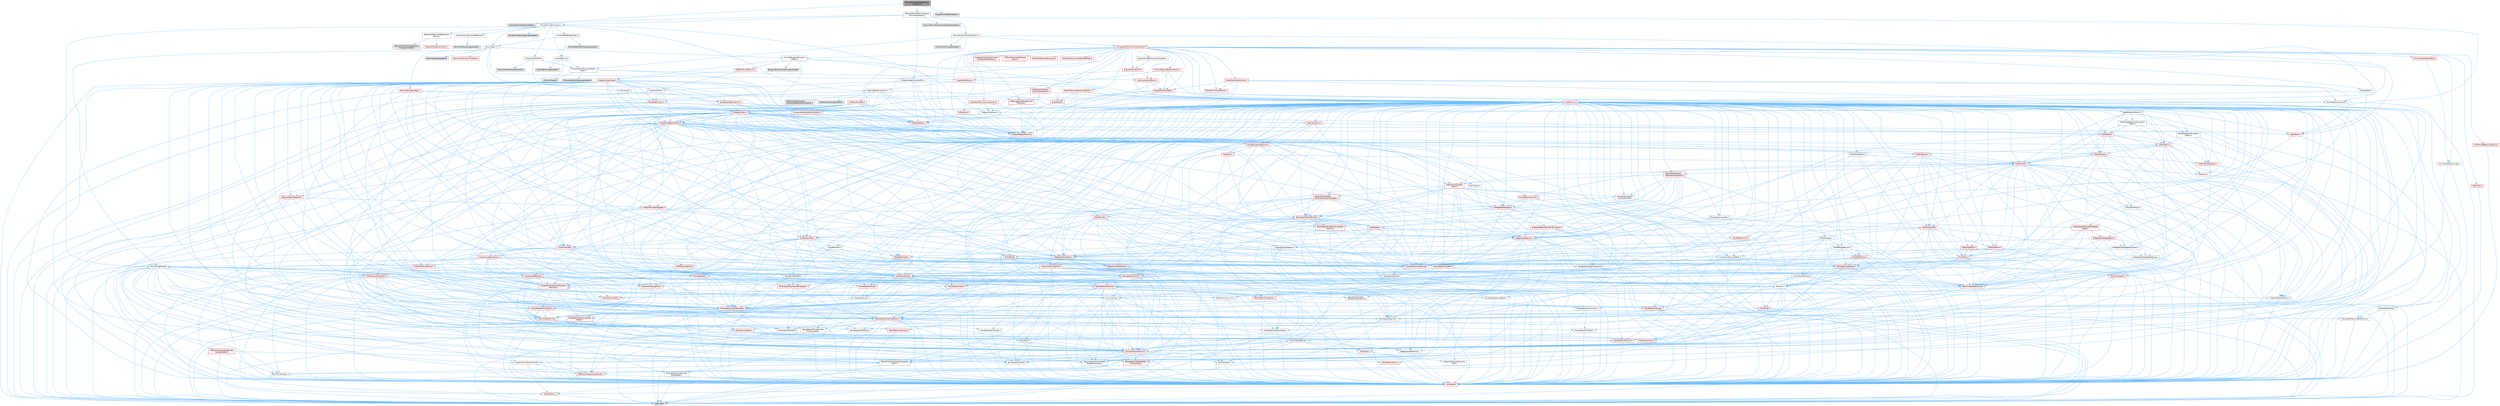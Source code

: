 digraph "PhysicsMoverManagerAsyncCallback.h"
{
 // INTERACTIVE_SVG=YES
 // LATEX_PDF_SIZE
  bgcolor="transparent";
  edge [fontname=Helvetica,fontsize=10,labelfontname=Helvetica,labelfontsize=10];
  node [fontname=Helvetica,fontsize=10,shape=box,height=0.2,width=0.4];
  Node1 [id="Node000001",label="PhysicsMoverManagerAsync\lCallback.h",height=0.2,width=0.4,color="gray40", fillcolor="grey60", style="filled", fontcolor="black",tooltip=" "];
  Node1 -> Node2 [id="edge1_Node000001_Node000002",color="steelblue1",style="solid",tooltip=" "];
  Node2 [id="Node000002",label="Chaos/GeometryParticlesfwd.h",height=0.2,width=0.4,color="grey60", fillcolor="#E0E0E0", style="filled",tooltip=" "];
  Node1 -> Node3 [id="edge2_Node000001_Node000003",color="steelblue1",style="solid",tooltip=" "];
  Node3 [id="Node000003",label="Chaos/SimCallbackObject.h",height=0.2,width=0.4,color="grey60", fillcolor="#E0E0E0", style="filled",tooltip=" "];
  Node1 -> Node4 [id="edge3_Node000001_Node000004",color="steelblue1",style="solid",tooltip=" "];
  Node4 [id="Node000004",label="PhysicsMover/PhysicsMover\lSimulationTypes.h",height=0.2,width=0.4,color="grey40", fillcolor="white", style="filled",URL="$d1/d2f/PhysicsMoverSimulationTypes_8h.html",tooltip=" "];
  Node4 -> Node2 [id="edge4_Node000004_Node000002",color="steelblue1",style="solid",tooltip=" "];
  Node4 -> Node5 [id="edge5_Node000004_Node000005",color="steelblue1",style="solid",tooltip=" "];
  Node5 [id="Node000005",label="MoverSimulationTypes.h",height=0.2,width=0.4,color="grey40", fillcolor="white", style="filled",URL="$db/d92/MoverSimulationTypes_8h.html",tooltip=" "];
  Node5 -> Node6 [id="edge6_Node000005_Node000006",color="steelblue1",style="solid",tooltip=" "];
  Node6 [id="Node000006",label="Misc/StringBuilder.h",height=0.2,width=0.4,color="grey40", fillcolor="white", style="filled",URL="$d4/d52/StringBuilder_8h.html",tooltip=" "];
  Node6 -> Node7 [id="edge7_Node000006_Node000007",color="steelblue1",style="solid",tooltip=" "];
  Node7 [id="Node000007",label="Containers/StringFwd.h",height=0.2,width=0.4,color="red", fillcolor="#FFF0F0", style="filled",URL="$df/d37/StringFwd_8h.html",tooltip=" "];
  Node7 -> Node8 [id="edge8_Node000007_Node000008",color="steelblue1",style="solid",tooltip=" "];
  Node8 [id="Node000008",label="CoreTypes.h",height=0.2,width=0.4,color="red", fillcolor="#FFF0F0", style="filled",URL="$dc/dec/CoreTypes_8h.html",tooltip=" "];
  Node8 -> Node9 [id="edge9_Node000008_Node000009",color="steelblue1",style="solid",tooltip=" "];
  Node9 [id="Node000009",label="HAL/Platform.h",height=0.2,width=0.4,color="red", fillcolor="#FFF0F0", style="filled",URL="$d9/dd0/Platform_8h.html",tooltip=" "];
  Node9 -> Node12 [id="edge10_Node000009_Node000012",color="steelblue1",style="solid",tooltip=" "];
  Node12 [id="Node000012",label="type_traits",height=0.2,width=0.4,color="grey60", fillcolor="#E0E0E0", style="filled",tooltip=" "];
  Node7 -> Node24 [id="edge11_Node000007_Node000024",color="steelblue1",style="solid",tooltip=" "];
  Node24 [id="Node000024",label="Traits/IsContiguousContainer.h",height=0.2,width=0.4,color="red", fillcolor="#FFF0F0", style="filled",URL="$d5/d3c/IsContiguousContainer_8h.html",tooltip=" "];
  Node24 -> Node8 [id="edge12_Node000024_Node000008",color="steelblue1",style="solid",tooltip=" "];
  Node6 -> Node26 [id="edge13_Node000006_Node000026",color="steelblue1",style="solid",tooltip=" "];
  Node26 [id="Node000026",label="Containers/StringView.h",height=0.2,width=0.4,color="red", fillcolor="#FFF0F0", style="filled",URL="$dd/dea/StringView_8h.html",tooltip=" "];
  Node26 -> Node8 [id="edge14_Node000026_Node000008",color="steelblue1",style="solid",tooltip=" "];
  Node26 -> Node7 [id="edge15_Node000026_Node000007",color="steelblue1",style="solid",tooltip=" "];
  Node26 -> Node27 [id="edge16_Node000026_Node000027",color="steelblue1",style="solid",tooltip=" "];
  Node27 [id="Node000027",label="HAL/UnrealMemory.h",height=0.2,width=0.4,color="red", fillcolor="#FFF0F0", style="filled",URL="$d9/d96/UnrealMemory_8h.html",tooltip=" "];
  Node27 -> Node8 [id="edge17_Node000027_Node000008",color="steelblue1",style="solid",tooltip=" "];
  Node27 -> Node37 [id="edge18_Node000027_Node000037",color="steelblue1",style="solid",tooltip=" "];
  Node37 [id="Node000037",label="HAL/MemoryBase.h",height=0.2,width=0.4,color="red", fillcolor="#FFF0F0", style="filled",URL="$d6/d9f/MemoryBase_8h.html",tooltip=" "];
  Node37 -> Node8 [id="edge19_Node000037_Node000008",color="steelblue1",style="solid",tooltip=" "];
  Node37 -> Node38 [id="edge20_Node000037_Node000038",color="steelblue1",style="solid",tooltip=" "];
  Node38 [id="Node000038",label="HAL/PlatformAtomics.h",height=0.2,width=0.4,color="red", fillcolor="#FFF0F0", style="filled",URL="$d3/d36/PlatformAtomics_8h.html",tooltip=" "];
  Node38 -> Node8 [id="edge21_Node000038_Node000008",color="steelblue1",style="solid",tooltip=" "];
  Node37 -> Node41 [id="edge22_Node000037_Node000041",color="steelblue1",style="solid",tooltip=" "];
  Node41 [id="Node000041",label="HAL/PlatformCrt.h",height=0.2,width=0.4,color="red", fillcolor="#FFF0F0", style="filled",URL="$d8/d75/PlatformCrt_8h.html",tooltip=" "];
  Node37 -> Node49 [id="edge23_Node000037_Node000049",color="steelblue1",style="solid",tooltip=" "];
  Node49 [id="Node000049",label="Misc/Exec.h",height=0.2,width=0.4,color="grey40", fillcolor="white", style="filled",URL="$de/ddb/Exec_8h.html",tooltip=" "];
  Node49 -> Node8 [id="edge24_Node000049_Node000008",color="steelblue1",style="solid",tooltip=" "];
  Node49 -> Node50 [id="edge25_Node000049_Node000050",color="steelblue1",style="solid",tooltip=" "];
  Node50 [id="Node000050",label="Misc/AssertionMacros.h",height=0.2,width=0.4,color="red", fillcolor="#FFF0F0", style="filled",URL="$d0/dfa/AssertionMacros_8h.html",tooltip=" "];
  Node50 -> Node8 [id="edge26_Node000050_Node000008",color="steelblue1",style="solid",tooltip=" "];
  Node50 -> Node9 [id="edge27_Node000050_Node000009",color="steelblue1",style="solid",tooltip=" "];
  Node50 -> Node51 [id="edge28_Node000050_Node000051",color="steelblue1",style="solid",tooltip=" "];
  Node51 [id="Node000051",label="HAL/PlatformMisc.h",height=0.2,width=0.4,color="red", fillcolor="#FFF0F0", style="filled",URL="$d0/df5/PlatformMisc_8h.html",tooltip=" "];
  Node51 -> Node8 [id="edge29_Node000051_Node000008",color="steelblue1",style="solid",tooltip=" "];
  Node50 -> Node65 [id="edge30_Node000050_Node000065",color="steelblue1",style="solid",tooltip=" "];
  Node65 [id="Node000065",label="Templates/EnableIf.h",height=0.2,width=0.4,color="grey40", fillcolor="white", style="filled",URL="$d7/d60/EnableIf_8h.html",tooltip=" "];
  Node65 -> Node8 [id="edge31_Node000065_Node000008",color="steelblue1",style="solid",tooltip=" "];
  Node50 -> Node66 [id="edge32_Node000050_Node000066",color="steelblue1",style="solid",tooltip=" "];
  Node66 [id="Node000066",label="Templates/IsArrayOrRefOf\lTypeByPredicate.h",height=0.2,width=0.4,color="grey40", fillcolor="white", style="filled",URL="$d6/da1/IsArrayOrRefOfTypeByPredicate_8h.html",tooltip=" "];
  Node66 -> Node8 [id="edge33_Node000066_Node000008",color="steelblue1",style="solid",tooltip=" "];
  Node50 -> Node67 [id="edge34_Node000050_Node000067",color="steelblue1",style="solid",tooltip=" "];
  Node67 [id="Node000067",label="Templates/IsValidVariadic\lFunctionArg.h",height=0.2,width=0.4,color="red", fillcolor="#FFF0F0", style="filled",URL="$d0/dc8/IsValidVariadicFunctionArg_8h.html",tooltip=" "];
  Node67 -> Node8 [id="edge35_Node000067_Node000008",color="steelblue1",style="solid",tooltip=" "];
  Node67 -> Node12 [id="edge36_Node000067_Node000012",color="steelblue1",style="solid",tooltip=" "];
  Node50 -> Node69 [id="edge37_Node000050_Node000069",color="steelblue1",style="solid",tooltip=" "];
  Node69 [id="Node000069",label="Traits/IsCharEncodingCompatible\lWith.h",height=0.2,width=0.4,color="grey40", fillcolor="white", style="filled",URL="$df/dd1/IsCharEncodingCompatibleWith_8h.html",tooltip=" "];
  Node69 -> Node12 [id="edge38_Node000069_Node000012",color="steelblue1",style="solid",tooltip=" "];
  Node69 -> Node70 [id="edge39_Node000069_Node000070",color="steelblue1",style="solid",tooltip=" "];
  Node70 [id="Node000070",label="Traits/IsCharType.h",height=0.2,width=0.4,color="grey40", fillcolor="white", style="filled",URL="$db/d51/IsCharType_8h.html",tooltip=" "];
  Node70 -> Node8 [id="edge40_Node000070_Node000008",color="steelblue1",style="solid",tooltip=" "];
  Node50 -> Node71 [id="edge41_Node000050_Node000071",color="steelblue1",style="solid",tooltip=" "];
  Node71 [id="Node000071",label="Misc/VarArgs.h",height=0.2,width=0.4,color="grey40", fillcolor="white", style="filled",URL="$d5/d6f/VarArgs_8h.html",tooltip=" "];
  Node71 -> Node8 [id="edge42_Node000071_Node000008",color="steelblue1",style="solid",tooltip=" "];
  Node37 -> Node79 [id="edge43_Node000037_Node000079",color="steelblue1",style="solid",tooltip=" "];
  Node79 [id="Node000079",label="Misc/OutputDevice.h",height=0.2,width=0.4,color="grey40", fillcolor="white", style="filled",URL="$d7/d32/OutputDevice_8h.html",tooltip=" "];
  Node79 -> Node29 [id="edge44_Node000079_Node000029",color="steelblue1",style="solid",tooltip=" "];
  Node29 [id="Node000029",label="CoreFwd.h",height=0.2,width=0.4,color="red", fillcolor="#FFF0F0", style="filled",URL="$d1/d1e/CoreFwd_8h.html",tooltip=" "];
  Node29 -> Node8 [id="edge45_Node000029_Node000008",color="steelblue1",style="solid",tooltip=" "];
  Node29 -> Node30 [id="edge46_Node000029_Node000030",color="steelblue1",style="solid",tooltip=" "];
  Node30 [id="Node000030",label="Containers/ContainersFwd.h",height=0.2,width=0.4,color="grey40", fillcolor="white", style="filled",URL="$d4/d0a/ContainersFwd_8h.html",tooltip=" "];
  Node30 -> Node9 [id="edge47_Node000030_Node000009",color="steelblue1",style="solid",tooltip=" "];
  Node30 -> Node8 [id="edge48_Node000030_Node000008",color="steelblue1",style="solid",tooltip=" "];
  Node30 -> Node24 [id="edge49_Node000030_Node000024",color="steelblue1",style="solid",tooltip=" "];
  Node29 -> Node32 [id="edge50_Node000029_Node000032",color="steelblue1",style="solid",tooltip=" "];
  Node32 [id="Node000032",label="UObject/UObjectHierarchy\lFwd.h",height=0.2,width=0.4,color="grey40", fillcolor="white", style="filled",URL="$d3/d13/UObjectHierarchyFwd_8h.html",tooltip=" "];
  Node79 -> Node8 [id="edge51_Node000079_Node000008",color="steelblue1",style="solid",tooltip=" "];
  Node79 -> Node80 [id="edge52_Node000079_Node000080",color="steelblue1",style="solid",tooltip=" "];
  Node80 [id="Node000080",label="Logging/LogVerbosity.h",height=0.2,width=0.4,color="grey40", fillcolor="white", style="filled",URL="$d2/d8f/LogVerbosity_8h.html",tooltip=" "];
  Node80 -> Node8 [id="edge53_Node000080_Node000008",color="steelblue1",style="solid",tooltip=" "];
  Node79 -> Node71 [id="edge54_Node000079_Node000071",color="steelblue1",style="solid",tooltip=" "];
  Node79 -> Node66 [id="edge55_Node000079_Node000066",color="steelblue1",style="solid",tooltip=" "];
  Node79 -> Node67 [id="edge56_Node000079_Node000067",color="steelblue1",style="solid",tooltip=" "];
  Node79 -> Node69 [id="edge57_Node000079_Node000069",color="steelblue1",style="solid",tooltip=" "];
  Node27 -> Node90 [id="edge58_Node000027_Node000090",color="steelblue1",style="solid",tooltip=" "];
  Node90 [id="Node000090",label="HAL/PlatformMemory.h",height=0.2,width=0.4,color="red", fillcolor="#FFF0F0", style="filled",URL="$de/d68/PlatformMemory_8h.html",tooltip=" "];
  Node90 -> Node8 [id="edge59_Node000090_Node000008",color="steelblue1",style="solid",tooltip=" "];
  Node27 -> Node93 [id="edge60_Node000027_Node000093",color="steelblue1",style="solid",tooltip=" "];
  Node93 [id="Node000093",label="Templates/IsPointer.h",height=0.2,width=0.4,color="grey40", fillcolor="white", style="filled",URL="$d7/d05/IsPointer_8h.html",tooltip=" "];
  Node93 -> Node8 [id="edge61_Node000093_Node000008",color="steelblue1",style="solid",tooltip=" "];
  Node26 -> Node54 [id="edge62_Node000026_Node000054",color="steelblue1",style="solid",tooltip=" "];
  Node54 [id="Node000054",label="Math/NumericLimits.h",height=0.2,width=0.4,color="grey40", fillcolor="white", style="filled",URL="$df/d1b/NumericLimits_8h.html",tooltip=" "];
  Node54 -> Node8 [id="edge63_Node000054_Node000008",color="steelblue1",style="solid",tooltip=" "];
  Node26 -> Node94 [id="edge64_Node000026_Node000094",color="steelblue1",style="solid",tooltip=" "];
  Node94 [id="Node000094",label="Math/UnrealMathUtility.h",height=0.2,width=0.4,color="red", fillcolor="#FFF0F0", style="filled",URL="$db/db8/UnrealMathUtility_8h.html",tooltip=" "];
  Node94 -> Node8 [id="edge65_Node000094_Node000008",color="steelblue1",style="solid",tooltip=" "];
  Node94 -> Node50 [id="edge66_Node000094_Node000050",color="steelblue1",style="solid",tooltip=" "];
  Node94 -> Node95 [id="edge67_Node000094_Node000095",color="steelblue1",style="solid",tooltip=" "];
  Node95 [id="Node000095",label="HAL/PlatformMath.h",height=0.2,width=0.4,color="red", fillcolor="#FFF0F0", style="filled",URL="$dc/d53/PlatformMath_8h.html",tooltip=" "];
  Node95 -> Node8 [id="edge68_Node000095_Node000008",color="steelblue1",style="solid",tooltip=" "];
  Node94 -> Node73 [id="edge69_Node000094_Node000073",color="steelblue1",style="solid",tooltip=" "];
  Node73 [id="Node000073",label="Templates/Requires.h",height=0.2,width=0.4,color="grey40", fillcolor="white", style="filled",URL="$dc/d96/Requires_8h.html",tooltip=" "];
  Node73 -> Node65 [id="edge70_Node000073_Node000065",color="steelblue1",style="solid",tooltip=" "];
  Node73 -> Node12 [id="edge71_Node000073_Node000012",color="steelblue1",style="solid",tooltip=" "];
  Node26 -> Node110 [id="edge72_Node000026_Node000110",color="steelblue1",style="solid",tooltip=" "];
  Node110 [id="Node000110",label="Misc/Crc.h",height=0.2,width=0.4,color="grey40", fillcolor="white", style="filled",URL="$d4/dd2/Crc_8h.html",tooltip=" "];
  Node110 -> Node8 [id="edge73_Node000110_Node000008",color="steelblue1",style="solid",tooltip=" "];
  Node110 -> Node33 [id="edge74_Node000110_Node000033",color="steelblue1",style="solid",tooltip=" "];
  Node33 [id="Node000033",label="HAL/PlatformString.h",height=0.2,width=0.4,color="red", fillcolor="#FFF0F0", style="filled",URL="$db/db5/PlatformString_8h.html",tooltip=" "];
  Node33 -> Node8 [id="edge75_Node000033_Node000008",color="steelblue1",style="solid",tooltip=" "];
  Node110 -> Node50 [id="edge76_Node000110_Node000050",color="steelblue1",style="solid",tooltip=" "];
  Node110 -> Node111 [id="edge77_Node000110_Node000111",color="steelblue1",style="solid",tooltip=" "];
  Node111 [id="Node000111",label="Misc/CString.h",height=0.2,width=0.4,color="grey40", fillcolor="white", style="filled",URL="$d2/d49/CString_8h.html",tooltip=" "];
  Node111 -> Node8 [id="edge78_Node000111_Node000008",color="steelblue1",style="solid",tooltip=" "];
  Node111 -> Node41 [id="edge79_Node000111_Node000041",color="steelblue1",style="solid",tooltip=" "];
  Node111 -> Node33 [id="edge80_Node000111_Node000033",color="steelblue1",style="solid",tooltip=" "];
  Node111 -> Node50 [id="edge81_Node000111_Node000050",color="steelblue1",style="solid",tooltip=" "];
  Node111 -> Node112 [id="edge82_Node000111_Node000112",color="steelblue1",style="solid",tooltip=" "];
  Node112 [id="Node000112",label="Misc/Char.h",height=0.2,width=0.4,color="red", fillcolor="#FFF0F0", style="filled",URL="$d0/d58/Char_8h.html",tooltip=" "];
  Node112 -> Node8 [id="edge83_Node000112_Node000008",color="steelblue1",style="solid",tooltip=" "];
  Node112 -> Node12 [id="edge84_Node000112_Node000012",color="steelblue1",style="solid",tooltip=" "];
  Node111 -> Node71 [id="edge85_Node000111_Node000071",color="steelblue1",style="solid",tooltip=" "];
  Node111 -> Node66 [id="edge86_Node000111_Node000066",color="steelblue1",style="solid",tooltip=" "];
  Node111 -> Node67 [id="edge87_Node000111_Node000067",color="steelblue1",style="solid",tooltip=" "];
  Node111 -> Node69 [id="edge88_Node000111_Node000069",color="steelblue1",style="solid",tooltip=" "];
  Node110 -> Node112 [id="edge89_Node000110_Node000112",color="steelblue1",style="solid",tooltip=" "];
  Node110 -> Node100 [id="edge90_Node000110_Node000100",color="steelblue1",style="solid",tooltip=" "];
  Node100 [id="Node000100",label="Templates/UnrealTypeTraits.h",height=0.2,width=0.4,color="red", fillcolor="#FFF0F0", style="filled",URL="$d2/d2d/UnrealTypeTraits_8h.html",tooltip=" "];
  Node100 -> Node8 [id="edge91_Node000100_Node000008",color="steelblue1",style="solid",tooltip=" "];
  Node100 -> Node93 [id="edge92_Node000100_Node000093",color="steelblue1",style="solid",tooltip=" "];
  Node100 -> Node50 [id="edge93_Node000100_Node000050",color="steelblue1",style="solid",tooltip=" "];
  Node100 -> Node86 [id="edge94_Node000100_Node000086",color="steelblue1",style="solid",tooltip=" "];
  Node86 [id="Node000086",label="Templates/AndOrNot.h",height=0.2,width=0.4,color="grey40", fillcolor="white", style="filled",URL="$db/d0a/AndOrNot_8h.html",tooltip=" "];
  Node86 -> Node8 [id="edge95_Node000086_Node000008",color="steelblue1",style="solid",tooltip=" "];
  Node100 -> Node65 [id="edge96_Node000100_Node000065",color="steelblue1",style="solid",tooltip=" "];
  Node100 -> Node101 [id="edge97_Node000100_Node000101",color="steelblue1",style="solid",tooltip=" "];
  Node101 [id="Node000101",label="Templates/IsArithmetic.h",height=0.2,width=0.4,color="grey40", fillcolor="white", style="filled",URL="$d2/d5d/IsArithmetic_8h.html",tooltip=" "];
  Node101 -> Node8 [id="edge98_Node000101_Node000008",color="steelblue1",style="solid",tooltip=" "];
  Node100 -> Node103 [id="edge99_Node000100_Node000103",color="steelblue1",style="solid",tooltip=" "];
  Node103 [id="Node000103",label="Templates/IsPODType.h",height=0.2,width=0.4,color="grey40", fillcolor="white", style="filled",URL="$d7/db1/IsPODType_8h.html",tooltip=" "];
  Node103 -> Node8 [id="edge100_Node000103_Node000008",color="steelblue1",style="solid",tooltip=" "];
  Node100 -> Node104 [id="edge101_Node000100_Node000104",color="steelblue1",style="solid",tooltip=" "];
  Node104 [id="Node000104",label="Templates/IsUECoreType.h",height=0.2,width=0.4,color="grey40", fillcolor="white", style="filled",URL="$d1/db8/IsUECoreType_8h.html",tooltip=" "];
  Node104 -> Node8 [id="edge102_Node000104_Node000008",color="steelblue1",style="solid",tooltip=" "];
  Node104 -> Node12 [id="edge103_Node000104_Node000012",color="steelblue1",style="solid",tooltip=" "];
  Node100 -> Node87 [id="edge104_Node000100_Node000087",color="steelblue1",style="solid",tooltip=" "];
  Node87 [id="Node000087",label="Templates/IsTriviallyCopy\lConstructible.h",height=0.2,width=0.4,color="grey40", fillcolor="white", style="filled",URL="$d3/d78/IsTriviallyCopyConstructible_8h.html",tooltip=" "];
  Node87 -> Node8 [id="edge105_Node000087_Node000008",color="steelblue1",style="solid",tooltip=" "];
  Node87 -> Node12 [id="edge106_Node000087_Node000012",color="steelblue1",style="solid",tooltip=" "];
  Node110 -> Node70 [id="edge107_Node000110_Node000070",color="steelblue1",style="solid",tooltip=" "];
  Node26 -> Node111 [id="edge108_Node000026_Node000111",color="steelblue1",style="solid",tooltip=" "];
  Node26 -> Node73 [id="edge109_Node000026_Node000073",color="steelblue1",style="solid",tooltip=" "];
  Node26 -> Node123 [id="edge110_Node000026_Node000123",color="steelblue1",style="solid",tooltip=" "];
  Node123 [id="Node000123",label="Templates/UnrealTemplate.h",height=0.2,width=0.4,color="red", fillcolor="#FFF0F0", style="filled",URL="$d4/d24/UnrealTemplate_8h.html",tooltip=" "];
  Node123 -> Node8 [id="edge111_Node000123_Node000008",color="steelblue1",style="solid",tooltip=" "];
  Node123 -> Node93 [id="edge112_Node000123_Node000093",color="steelblue1",style="solid",tooltip=" "];
  Node123 -> Node27 [id="edge113_Node000123_Node000027",color="steelblue1",style="solid",tooltip=" "];
  Node123 -> Node100 [id="edge114_Node000123_Node000100",color="steelblue1",style="solid",tooltip=" "];
  Node123 -> Node98 [id="edge115_Node000123_Node000098",color="steelblue1",style="solid",tooltip=" "];
  Node98 [id="Node000098",label="Templates/RemoveReference.h",height=0.2,width=0.4,color="grey40", fillcolor="white", style="filled",URL="$da/dbe/RemoveReference_8h.html",tooltip=" "];
  Node98 -> Node8 [id="edge116_Node000098_Node000008",color="steelblue1",style="solid",tooltip=" "];
  Node123 -> Node73 [id="edge117_Node000123_Node000073",color="steelblue1",style="solid",tooltip=" "];
  Node123 -> Node107 [id="edge118_Node000123_Node000107",color="steelblue1",style="solid",tooltip=" "];
  Node107 [id="Node000107",label="Templates/TypeCompatible\lBytes.h",height=0.2,width=0.4,color="red", fillcolor="#FFF0F0", style="filled",URL="$df/d0a/TypeCompatibleBytes_8h.html",tooltip=" "];
  Node107 -> Node8 [id="edge119_Node000107_Node000008",color="steelblue1",style="solid",tooltip=" "];
  Node107 -> Node12 [id="edge120_Node000107_Node000012",color="steelblue1",style="solid",tooltip=" "];
  Node123 -> Node24 [id="edge121_Node000123_Node000024",color="steelblue1",style="solid",tooltip=" "];
  Node123 -> Node12 [id="edge122_Node000123_Node000012",color="steelblue1",style="solid",tooltip=" "];
  Node26 -> Node69 [id="edge123_Node000026_Node000069",color="steelblue1",style="solid",tooltip=" "];
  Node26 -> Node70 [id="edge124_Node000026_Node000070",color="steelblue1",style="solid",tooltip=" "];
  Node26 -> Node24 [id="edge125_Node000026_Node000024",color="steelblue1",style="solid",tooltip=" "];
  Node26 -> Node12 [id="edge126_Node000026_Node000012",color="steelblue1",style="solid",tooltip=" "];
  Node6 -> Node8 [id="edge127_Node000006_Node000008",color="steelblue1",style="solid",tooltip=" "];
  Node6 -> Node33 [id="edge128_Node000006_Node000033",color="steelblue1",style="solid",tooltip=" "];
  Node6 -> Node27 [id="edge129_Node000006_Node000027",color="steelblue1",style="solid",tooltip=" "];
  Node6 -> Node50 [id="edge130_Node000006_Node000050",color="steelblue1",style="solid",tooltip=" "];
  Node6 -> Node111 [id="edge131_Node000006_Node000111",color="steelblue1",style="solid",tooltip=" "];
  Node6 -> Node65 [id="edge132_Node000006_Node000065",color="steelblue1",style="solid",tooltip=" "];
  Node6 -> Node66 [id="edge133_Node000006_Node000066",color="steelblue1",style="solid",tooltip=" "];
  Node6 -> Node67 [id="edge134_Node000006_Node000067",color="steelblue1",style="solid",tooltip=" "];
  Node6 -> Node73 [id="edge135_Node000006_Node000073",color="steelblue1",style="solid",tooltip=" "];
  Node6 -> Node123 [id="edge136_Node000006_Node000123",color="steelblue1",style="solid",tooltip=" "];
  Node6 -> Node100 [id="edge137_Node000006_Node000100",color="steelblue1",style="solid",tooltip=" "];
  Node6 -> Node69 [id="edge138_Node000006_Node000069",color="steelblue1",style="solid",tooltip=" "];
  Node6 -> Node170 [id="edge139_Node000006_Node000170",color="steelblue1",style="solid",tooltip=" "];
  Node170 [id="Node000170",label="Traits/IsCharEncodingSimply\lConvertibleTo.h",height=0.2,width=0.4,color="red", fillcolor="#FFF0F0", style="filled",URL="$d4/dee/IsCharEncodingSimplyConvertibleTo_8h.html",tooltip=" "];
  Node170 -> Node12 [id="edge140_Node000170_Node000012",color="steelblue1",style="solid",tooltip=" "];
  Node170 -> Node69 [id="edge141_Node000170_Node000069",color="steelblue1",style="solid",tooltip=" "];
  Node170 -> Node70 [id="edge142_Node000170_Node000070",color="steelblue1",style="solid",tooltip=" "];
  Node6 -> Node70 [id="edge143_Node000006_Node000070",color="steelblue1",style="solid",tooltip=" "];
  Node6 -> Node24 [id="edge144_Node000006_Node000024",color="steelblue1",style="solid",tooltip=" "];
  Node6 -> Node12 [id="edge145_Node000006_Node000012",color="steelblue1",style="solid",tooltip=" "];
  Node5 -> Node172 [id="edge146_Node000005_Node000172",color="steelblue1",style="solid",tooltip=" "];
  Node172 [id="Node000172",label="NetworkPredictionReplication\lProxy.h",height=0.2,width=0.4,color="grey40", fillcolor="white", style="filled",URL="$d4/d39/NetworkPredictionReplicationProxy_8h.html",tooltip=" "];
  Node172 -> Node173 [id="edge147_Node000172_Node000173",color="steelblue1",style="solid",tooltip=" "];
  Node173 [id="Node000173",label="NetworkPredictionCheck.h",height=0.2,width=0.4,color="red", fillcolor="#FFF0F0", style="filled",URL="$d9/df4/NetworkPredictionCheck_8h.html",tooltip=" "];
  Node172 -> Node174 [id="edge148_Node000172_Node000174",color="steelblue1",style="solid",tooltip=" "];
  Node174 [id="Node000174",label="NetworkPredictionReplication\lProxy.generated.h",height=0.2,width=0.4,color="grey60", fillcolor="#E0E0E0", style="filled",tooltip=" "];
  Node5 -> Node175 [id="edge149_Node000005_Node000175",color="steelblue1",style="solid",tooltip=" "];
  Node175 [id="Node000175",label="Engine/NetSerialization.h",height=0.2,width=0.4,color="grey40", fillcolor="white", style="filled",URL="$d6/dc9/NetSerialization_8h.html",tooltip=" "];
  Node175 -> Node176 [id="edge150_Node000175_Node000176",color="steelblue1",style="solid",tooltip=" "];
  Node176 [id="Node000176",label="Stats/Stats.h",height=0.2,width=0.4,color="red", fillcolor="#FFF0F0", style="filled",URL="$dc/d09/Stats_8h.html",tooltip=" "];
  Node176 -> Node177 [id="edge151_Node000176_Node000177",color="steelblue1",style="solid",tooltip=" "];
  Node177 [id="Node000177",label="CoreGlobals.h",height=0.2,width=0.4,color="red", fillcolor="#FFF0F0", style="filled",URL="$d5/d8c/CoreGlobals_8h.html",tooltip=" "];
  Node177 -> Node178 [id="edge152_Node000177_Node000178",color="steelblue1",style="solid",tooltip=" "];
  Node178 [id="Node000178",label="Containers/UnrealString.h",height=0.2,width=0.4,color="red", fillcolor="#FFF0F0", style="filled",URL="$d5/dba/UnrealString_8h.html",tooltip=" "];
  Node177 -> Node8 [id="edge153_Node000177_Node000008",color="steelblue1",style="solid",tooltip=" "];
  Node177 -> Node182 [id="edge154_Node000177_Node000182",color="steelblue1",style="solid",tooltip=" "];
  Node182 [id="Node000182",label="HAL/PlatformTLS.h",height=0.2,width=0.4,color="red", fillcolor="#FFF0F0", style="filled",URL="$d0/def/PlatformTLS_8h.html",tooltip=" "];
  Node182 -> Node8 [id="edge155_Node000182_Node000008",color="steelblue1",style="solid",tooltip=" "];
  Node177 -> Node185 [id="edge156_Node000177_Node000185",color="steelblue1",style="solid",tooltip=" "];
  Node185 [id="Node000185",label="Logging/LogMacros.h",height=0.2,width=0.4,color="red", fillcolor="#FFF0F0", style="filled",URL="$d0/d16/LogMacros_8h.html",tooltip=" "];
  Node185 -> Node178 [id="edge157_Node000185_Node000178",color="steelblue1",style="solid",tooltip=" "];
  Node185 -> Node8 [id="edge158_Node000185_Node000008",color="steelblue1",style="solid",tooltip=" "];
  Node185 -> Node186 [id="edge159_Node000185_Node000186",color="steelblue1",style="solid",tooltip=" "];
  Node186 [id="Node000186",label="Logging/LogCategory.h",height=0.2,width=0.4,color="grey40", fillcolor="white", style="filled",URL="$d9/d36/LogCategory_8h.html",tooltip=" "];
  Node186 -> Node8 [id="edge160_Node000186_Node000008",color="steelblue1",style="solid",tooltip=" "];
  Node186 -> Node80 [id="edge161_Node000186_Node000080",color="steelblue1",style="solid",tooltip=" "];
  Node186 -> Node187 [id="edge162_Node000186_Node000187",color="steelblue1",style="solid",tooltip=" "];
  Node187 [id="Node000187",label="UObject/NameTypes.h",height=0.2,width=0.4,color="red", fillcolor="#FFF0F0", style="filled",URL="$d6/d35/NameTypes_8h.html",tooltip=" "];
  Node187 -> Node8 [id="edge163_Node000187_Node000008",color="steelblue1",style="solid",tooltip=" "];
  Node187 -> Node50 [id="edge164_Node000187_Node000050",color="steelblue1",style="solid",tooltip=" "];
  Node187 -> Node27 [id="edge165_Node000187_Node000027",color="steelblue1",style="solid",tooltip=" "];
  Node187 -> Node100 [id="edge166_Node000187_Node000100",color="steelblue1",style="solid",tooltip=" "];
  Node187 -> Node123 [id="edge167_Node000187_Node000123",color="steelblue1",style="solid",tooltip=" "];
  Node187 -> Node178 [id="edge168_Node000187_Node000178",color="steelblue1",style="solid",tooltip=" "];
  Node187 -> Node191 [id="edge169_Node000187_Node000191",color="steelblue1",style="solid",tooltip=" "];
  Node191 [id="Node000191",label="Containers/StringConv.h",height=0.2,width=0.4,color="red", fillcolor="#FFF0F0", style="filled",URL="$d3/ddf/StringConv_8h.html",tooltip=" "];
  Node191 -> Node8 [id="edge170_Node000191_Node000008",color="steelblue1",style="solid",tooltip=" "];
  Node191 -> Node50 [id="edge171_Node000191_Node000050",color="steelblue1",style="solid",tooltip=" "];
  Node191 -> Node129 [id="edge172_Node000191_Node000129",color="steelblue1",style="solid",tooltip=" "];
  Node129 [id="Node000129",label="Containers/ContainerAllocation\lPolicies.h",height=0.2,width=0.4,color="red", fillcolor="#FFF0F0", style="filled",URL="$d7/dff/ContainerAllocationPolicies_8h.html",tooltip=" "];
  Node129 -> Node8 [id="edge173_Node000129_Node000008",color="steelblue1",style="solid",tooltip=" "];
  Node129 -> Node129 [id="edge174_Node000129_Node000129",color="steelblue1",style="solid",tooltip=" "];
  Node129 -> Node95 [id="edge175_Node000129_Node000095",color="steelblue1",style="solid",tooltip=" "];
  Node129 -> Node27 [id="edge176_Node000129_Node000027",color="steelblue1",style="solid",tooltip=" "];
  Node129 -> Node54 [id="edge177_Node000129_Node000054",color="steelblue1",style="solid",tooltip=" "];
  Node129 -> Node50 [id="edge178_Node000129_Node000050",color="steelblue1",style="solid",tooltip=" "];
  Node129 -> Node132 [id="edge179_Node000129_Node000132",color="steelblue1",style="solid",tooltip=" "];
  Node132 [id="Node000132",label="Templates/MemoryOps.h",height=0.2,width=0.4,color="red", fillcolor="#FFF0F0", style="filled",URL="$db/dea/MemoryOps_8h.html",tooltip=" "];
  Node132 -> Node8 [id="edge180_Node000132_Node000008",color="steelblue1",style="solid",tooltip=" "];
  Node132 -> Node27 [id="edge181_Node000132_Node000027",color="steelblue1",style="solid",tooltip=" "];
  Node132 -> Node88 [id="edge182_Node000132_Node000088",color="steelblue1",style="solid",tooltip=" "];
  Node88 [id="Node000088",label="Templates/IsTriviallyCopy\lAssignable.h",height=0.2,width=0.4,color="grey40", fillcolor="white", style="filled",URL="$d2/df2/IsTriviallyCopyAssignable_8h.html",tooltip=" "];
  Node88 -> Node8 [id="edge183_Node000088_Node000008",color="steelblue1",style="solid",tooltip=" "];
  Node88 -> Node12 [id="edge184_Node000088_Node000012",color="steelblue1",style="solid",tooltip=" "];
  Node132 -> Node87 [id="edge185_Node000132_Node000087",color="steelblue1",style="solid",tooltip=" "];
  Node132 -> Node73 [id="edge186_Node000132_Node000073",color="steelblue1",style="solid",tooltip=" "];
  Node132 -> Node100 [id="edge187_Node000132_Node000100",color="steelblue1",style="solid",tooltip=" "];
  Node132 -> Node12 [id="edge188_Node000132_Node000012",color="steelblue1",style="solid",tooltip=" "];
  Node129 -> Node107 [id="edge189_Node000129_Node000107",color="steelblue1",style="solid",tooltip=" "];
  Node129 -> Node12 [id="edge190_Node000129_Node000012",color="steelblue1",style="solid",tooltip=" "];
  Node191 -> Node127 [id="edge191_Node000191_Node000127",color="steelblue1",style="solid",tooltip=" "];
  Node127 [id="Node000127",label="Containers/Array.h",height=0.2,width=0.4,color="red", fillcolor="#FFF0F0", style="filled",URL="$df/dd0/Array_8h.html",tooltip=" "];
  Node127 -> Node8 [id="edge192_Node000127_Node000008",color="steelblue1",style="solid",tooltip=" "];
  Node127 -> Node50 [id="edge193_Node000127_Node000050",color="steelblue1",style="solid",tooltip=" "];
  Node127 -> Node27 [id="edge194_Node000127_Node000027",color="steelblue1",style="solid",tooltip=" "];
  Node127 -> Node100 [id="edge195_Node000127_Node000100",color="steelblue1",style="solid",tooltip=" "];
  Node127 -> Node123 [id="edge196_Node000127_Node000123",color="steelblue1",style="solid",tooltip=" "];
  Node127 -> Node129 [id="edge197_Node000127_Node000129",color="steelblue1",style="solid",tooltip=" "];
  Node127 -> Node134 [id="edge198_Node000127_Node000134",color="steelblue1",style="solid",tooltip=" "];
  Node134 [id="Node000134",label="Serialization/Archive.h",height=0.2,width=0.4,color="red", fillcolor="#FFF0F0", style="filled",URL="$d7/d3b/Archive_8h.html",tooltip=" "];
  Node134 -> Node29 [id="edge199_Node000134_Node000029",color="steelblue1",style="solid",tooltip=" "];
  Node134 -> Node8 [id="edge200_Node000134_Node000008",color="steelblue1",style="solid",tooltip=" "];
  Node134 -> Node135 [id="edge201_Node000134_Node000135",color="steelblue1",style="solid",tooltip=" "];
  Node135 [id="Node000135",label="HAL/PlatformProperties.h",height=0.2,width=0.4,color="red", fillcolor="#FFF0F0", style="filled",URL="$d9/db0/PlatformProperties_8h.html",tooltip=" "];
  Node135 -> Node8 [id="edge202_Node000135_Node000008",color="steelblue1",style="solid",tooltip=" "];
  Node134 -> Node138 [id="edge203_Node000134_Node000138",color="steelblue1",style="solid",tooltip=" "];
  Node138 [id="Node000138",label="Internationalization\l/TextNamespaceFwd.h",height=0.2,width=0.4,color="grey40", fillcolor="white", style="filled",URL="$d8/d97/TextNamespaceFwd_8h.html",tooltip=" "];
  Node138 -> Node8 [id="edge204_Node000138_Node000008",color="steelblue1",style="solid",tooltip=" "];
  Node134 -> Node50 [id="edge205_Node000134_Node000050",color="steelblue1",style="solid",tooltip=" "];
  Node134 -> Node139 [id="edge206_Node000134_Node000139",color="steelblue1",style="solid",tooltip=" "];
  Node139 [id="Node000139",label="Misc/EngineVersionBase.h",height=0.2,width=0.4,color="grey40", fillcolor="white", style="filled",URL="$d5/d2b/EngineVersionBase_8h.html",tooltip=" "];
  Node139 -> Node8 [id="edge207_Node000139_Node000008",color="steelblue1",style="solid",tooltip=" "];
  Node134 -> Node71 [id="edge208_Node000134_Node000071",color="steelblue1",style="solid",tooltip=" "];
  Node134 -> Node65 [id="edge209_Node000134_Node000065",color="steelblue1",style="solid",tooltip=" "];
  Node134 -> Node66 [id="edge210_Node000134_Node000066",color="steelblue1",style="solid",tooltip=" "];
  Node134 -> Node142 [id="edge211_Node000134_Node000142",color="steelblue1",style="solid",tooltip=" "];
  Node142 [id="Node000142",label="Templates/IsEnumClass.h",height=0.2,width=0.4,color="grey40", fillcolor="white", style="filled",URL="$d7/d15/IsEnumClass_8h.html",tooltip=" "];
  Node142 -> Node8 [id="edge212_Node000142_Node000008",color="steelblue1",style="solid",tooltip=" "];
  Node142 -> Node86 [id="edge213_Node000142_Node000086",color="steelblue1",style="solid",tooltip=" "];
  Node134 -> Node67 [id="edge214_Node000134_Node000067",color="steelblue1",style="solid",tooltip=" "];
  Node134 -> Node123 [id="edge215_Node000134_Node000123",color="steelblue1",style="solid",tooltip=" "];
  Node134 -> Node69 [id="edge216_Node000134_Node000069",color="steelblue1",style="solid",tooltip=" "];
  Node134 -> Node143 [id="edge217_Node000134_Node000143",color="steelblue1",style="solid",tooltip=" "];
  Node143 [id="Node000143",label="UObject/ObjectVersion.h",height=0.2,width=0.4,color="grey40", fillcolor="white", style="filled",URL="$da/d63/ObjectVersion_8h.html",tooltip=" "];
  Node143 -> Node8 [id="edge218_Node000143_Node000008",color="steelblue1",style="solid",tooltip=" "];
  Node127 -> Node121 [id="edge219_Node000127_Node000121",color="steelblue1",style="solid",tooltip=" "];
  Node121 [id="Node000121",label="Templates/Invoke.h",height=0.2,width=0.4,color="red", fillcolor="#FFF0F0", style="filled",URL="$d7/deb/Invoke_8h.html",tooltip=" "];
  Node121 -> Node8 [id="edge220_Node000121_Node000008",color="steelblue1",style="solid",tooltip=" "];
  Node121 -> Node123 [id="edge221_Node000121_Node000123",color="steelblue1",style="solid",tooltip=" "];
  Node121 -> Node12 [id="edge222_Node000121_Node000012",color="steelblue1",style="solid",tooltip=" "];
  Node127 -> Node158 [id="edge223_Node000127_Node000158",color="steelblue1",style="solid",tooltip=" "];
  Node158 [id="Node000158",label="Templates/Less.h",height=0.2,width=0.4,color="grey40", fillcolor="white", style="filled",URL="$de/dc8/Less_8h.html",tooltip=" "];
  Node158 -> Node8 [id="edge224_Node000158_Node000008",color="steelblue1",style="solid",tooltip=" "];
  Node158 -> Node123 [id="edge225_Node000158_Node000123",color="steelblue1",style="solid",tooltip=" "];
  Node127 -> Node73 [id="edge226_Node000127_Node000073",color="steelblue1",style="solid",tooltip=" "];
  Node127 -> Node166 [id="edge227_Node000127_Node000166",color="steelblue1",style="solid",tooltip=" "];
  Node166 [id="Node000166",label="Templates/Sorting.h",height=0.2,width=0.4,color="red", fillcolor="#FFF0F0", style="filled",URL="$d3/d9e/Sorting_8h.html",tooltip=" "];
  Node166 -> Node8 [id="edge228_Node000166_Node000008",color="steelblue1",style="solid",tooltip=" "];
  Node166 -> Node95 [id="edge229_Node000166_Node000095",color="steelblue1",style="solid",tooltip=" "];
  Node166 -> Node158 [id="edge230_Node000166_Node000158",color="steelblue1",style="solid",tooltip=" "];
  Node127 -> Node169 [id="edge231_Node000127_Node000169",color="steelblue1",style="solid",tooltip=" "];
  Node169 [id="Node000169",label="Templates/AlignmentTemplates.h",height=0.2,width=0.4,color="red", fillcolor="#FFF0F0", style="filled",URL="$dd/d32/AlignmentTemplates_8h.html",tooltip=" "];
  Node169 -> Node8 [id="edge232_Node000169_Node000008",color="steelblue1",style="solid",tooltip=" "];
  Node169 -> Node93 [id="edge233_Node000169_Node000093",color="steelblue1",style="solid",tooltip=" "];
  Node127 -> Node12 [id="edge234_Node000127_Node000012",color="steelblue1",style="solid",tooltip=" "];
  Node191 -> Node111 [id="edge235_Node000191_Node000111",color="steelblue1",style="solid",tooltip=" "];
  Node191 -> Node192 [id="edge236_Node000191_Node000192",color="steelblue1",style="solid",tooltip=" "];
  Node192 [id="Node000192",label="Templates/IsArray.h",height=0.2,width=0.4,color="grey40", fillcolor="white", style="filled",URL="$d8/d8d/IsArray_8h.html",tooltip=" "];
  Node192 -> Node8 [id="edge237_Node000192_Node000008",color="steelblue1",style="solid",tooltip=" "];
  Node191 -> Node123 [id="edge238_Node000191_Node000123",color="steelblue1",style="solid",tooltip=" "];
  Node191 -> Node100 [id="edge239_Node000191_Node000100",color="steelblue1",style="solid",tooltip=" "];
  Node191 -> Node69 [id="edge240_Node000191_Node000069",color="steelblue1",style="solid",tooltip=" "];
  Node191 -> Node24 [id="edge241_Node000191_Node000024",color="steelblue1",style="solid",tooltip=" "];
  Node191 -> Node12 [id="edge242_Node000191_Node000012",color="steelblue1",style="solid",tooltip=" "];
  Node187 -> Node7 [id="edge243_Node000187_Node000007",color="steelblue1",style="solid",tooltip=" "];
  Node187 -> Node193 [id="edge244_Node000187_Node000193",color="steelblue1",style="solid",tooltip=" "];
  Node193 [id="Node000193",label="UObject/UnrealNames.h",height=0.2,width=0.4,color="red", fillcolor="#FFF0F0", style="filled",URL="$d8/db1/UnrealNames_8h.html",tooltip=" "];
  Node193 -> Node8 [id="edge245_Node000193_Node000008",color="steelblue1",style="solid",tooltip=" "];
  Node187 -> Node6 [id="edge246_Node000187_Node000006",color="steelblue1",style="solid",tooltip=" "];
  Node185 -> Node80 [id="edge247_Node000185_Node000080",color="steelblue1",style="solid",tooltip=" "];
  Node185 -> Node50 [id="edge248_Node000185_Node000050",color="steelblue1",style="solid",tooltip=" "];
  Node185 -> Node71 [id="edge249_Node000185_Node000071",color="steelblue1",style="solid",tooltip=" "];
  Node185 -> Node65 [id="edge250_Node000185_Node000065",color="steelblue1",style="solid",tooltip=" "];
  Node185 -> Node66 [id="edge251_Node000185_Node000066",color="steelblue1",style="solid",tooltip=" "];
  Node185 -> Node67 [id="edge252_Node000185_Node000067",color="steelblue1",style="solid",tooltip=" "];
  Node185 -> Node69 [id="edge253_Node000185_Node000069",color="steelblue1",style="solid",tooltip=" "];
  Node185 -> Node12 [id="edge254_Node000185_Node000012",color="steelblue1",style="solid",tooltip=" "];
  Node177 -> Node79 [id="edge255_Node000177_Node000079",color="steelblue1",style="solid",tooltip=" "];
  Node177 -> Node187 [id="edge256_Node000177_Node000187",color="steelblue1",style="solid",tooltip=" "];
  Node176 -> Node8 [id="edge257_Node000176_Node000008",color="steelblue1",style="solid",tooltip=" "];
  Node175 -> Node276 [id="edge258_Node000175_Node000276",color="steelblue1",style="solid",tooltip=" "];
  Node276 [id="Node000276",label="UObject/ObjectMacros.h",height=0.2,width=0.4,color="red", fillcolor="#FFF0F0", style="filled",URL="$d8/d8d/ObjectMacros_8h.html",tooltip=" "];
  Node175 -> Node284 [id="edge259_Node000175_Node000284",color="steelblue1",style="solid",tooltip=" "];
  Node284 [id="Node000284",label="UObject/Class.h",height=0.2,width=0.4,color="red", fillcolor="#FFF0F0", style="filled",URL="$d4/d05/Class_8h.html",tooltip=" "];
  Node284 -> Node127 [id="edge260_Node000284_Node000127",color="steelblue1",style="solid",tooltip=" "];
  Node284 -> Node148 [id="edge261_Node000284_Node000148",color="steelblue1",style="solid",tooltip=" "];
  Node148 [id="Node000148",label="Containers/EnumAsByte.h",height=0.2,width=0.4,color="grey40", fillcolor="white", style="filled",URL="$d6/d9a/EnumAsByte_8h.html",tooltip=" "];
  Node148 -> Node8 [id="edge262_Node000148_Node000008",color="steelblue1",style="solid",tooltip=" "];
  Node148 -> Node103 [id="edge263_Node000148_Node000103",color="steelblue1",style="solid",tooltip=" "];
  Node148 -> Node149 [id="edge264_Node000148_Node000149",color="steelblue1",style="solid",tooltip=" "];
  Node149 [id="Node000149",label="Templates/TypeHash.h",height=0.2,width=0.4,color="red", fillcolor="#FFF0F0", style="filled",URL="$d1/d62/TypeHash_8h.html",tooltip=" "];
  Node149 -> Node8 [id="edge265_Node000149_Node000008",color="steelblue1",style="solid",tooltip=" "];
  Node149 -> Node73 [id="edge266_Node000149_Node000073",color="steelblue1",style="solid",tooltip=" "];
  Node149 -> Node110 [id="edge267_Node000149_Node000110",color="steelblue1",style="solid",tooltip=" "];
  Node149 -> Node12 [id="edge268_Node000149_Node000012",color="steelblue1",style="solid",tooltip=" "];
  Node284 -> Node212 [id="edge269_Node000284_Node000212",color="steelblue1",style="solid",tooltip=" "];
  Node212 [id="Node000212",label="Containers/Map.h",height=0.2,width=0.4,color="red", fillcolor="#FFF0F0", style="filled",URL="$df/d79/Map_8h.html",tooltip=" "];
  Node212 -> Node8 [id="edge270_Node000212_Node000008",color="steelblue1",style="solid",tooltip=" "];
  Node212 -> Node213 [id="edge271_Node000212_Node000213",color="steelblue1",style="solid",tooltip=" "];
  Node213 [id="Node000213",label="Algo/Reverse.h",height=0.2,width=0.4,color="grey40", fillcolor="white", style="filled",URL="$d5/d93/Reverse_8h.html",tooltip=" "];
  Node213 -> Node8 [id="edge272_Node000213_Node000008",color="steelblue1",style="solid",tooltip=" "];
  Node213 -> Node123 [id="edge273_Node000213_Node000123",color="steelblue1",style="solid",tooltip=" "];
  Node212 -> Node214 [id="edge274_Node000212_Node000214",color="steelblue1",style="solid",tooltip=" "];
  Node214 [id="Node000214",label="Containers/Set.h",height=0.2,width=0.4,color="red", fillcolor="#FFF0F0", style="filled",URL="$d4/d45/Set_8h.html",tooltip=" "];
  Node214 -> Node129 [id="edge275_Node000214_Node000129",color="steelblue1",style="solid",tooltip=" "];
  Node214 -> Node216 [id="edge276_Node000214_Node000216",color="steelblue1",style="solid",tooltip=" "];
  Node216 [id="Node000216",label="Containers/SparseArray.h",height=0.2,width=0.4,color="red", fillcolor="#FFF0F0", style="filled",URL="$d5/dbf/SparseArray_8h.html",tooltip=" "];
  Node216 -> Node8 [id="edge277_Node000216_Node000008",color="steelblue1",style="solid",tooltip=" "];
  Node216 -> Node50 [id="edge278_Node000216_Node000050",color="steelblue1",style="solid",tooltip=" "];
  Node216 -> Node27 [id="edge279_Node000216_Node000027",color="steelblue1",style="solid",tooltip=" "];
  Node216 -> Node100 [id="edge280_Node000216_Node000100",color="steelblue1",style="solid",tooltip=" "];
  Node216 -> Node123 [id="edge281_Node000216_Node000123",color="steelblue1",style="solid",tooltip=" "];
  Node216 -> Node129 [id="edge282_Node000216_Node000129",color="steelblue1",style="solid",tooltip=" "];
  Node216 -> Node158 [id="edge283_Node000216_Node000158",color="steelblue1",style="solid",tooltip=" "];
  Node216 -> Node127 [id="edge284_Node000216_Node000127",color="steelblue1",style="solid",tooltip=" "];
  Node216 -> Node94 [id="edge285_Node000216_Node000094",color="steelblue1",style="solid",tooltip=" "];
  Node216 -> Node217 [id="edge286_Node000216_Node000217",color="steelblue1",style="solid",tooltip=" "];
  Node217 [id="Node000217",label="Containers/ScriptArray.h",height=0.2,width=0.4,color="red", fillcolor="#FFF0F0", style="filled",URL="$dc/daf/ScriptArray_8h.html",tooltip=" "];
  Node217 -> Node8 [id="edge287_Node000217_Node000008",color="steelblue1",style="solid",tooltip=" "];
  Node217 -> Node50 [id="edge288_Node000217_Node000050",color="steelblue1",style="solid",tooltip=" "];
  Node217 -> Node27 [id="edge289_Node000217_Node000027",color="steelblue1",style="solid",tooltip=" "];
  Node217 -> Node129 [id="edge290_Node000217_Node000129",color="steelblue1",style="solid",tooltip=" "];
  Node217 -> Node127 [id="edge291_Node000217_Node000127",color="steelblue1",style="solid",tooltip=" "];
  Node216 -> Node218 [id="edge292_Node000216_Node000218",color="steelblue1",style="solid",tooltip=" "];
  Node218 [id="Node000218",label="Containers/BitArray.h",height=0.2,width=0.4,color="red", fillcolor="#FFF0F0", style="filled",URL="$d1/de4/BitArray_8h.html",tooltip=" "];
  Node218 -> Node129 [id="edge293_Node000218_Node000129",color="steelblue1",style="solid",tooltip=" "];
  Node218 -> Node8 [id="edge294_Node000218_Node000008",color="steelblue1",style="solid",tooltip=" "];
  Node218 -> Node38 [id="edge295_Node000218_Node000038",color="steelblue1",style="solid",tooltip=" "];
  Node218 -> Node27 [id="edge296_Node000218_Node000027",color="steelblue1",style="solid",tooltip=" "];
  Node218 -> Node94 [id="edge297_Node000218_Node000094",color="steelblue1",style="solid",tooltip=" "];
  Node218 -> Node50 [id="edge298_Node000218_Node000050",color="steelblue1",style="solid",tooltip=" "];
  Node218 -> Node134 [id="edge299_Node000218_Node000134",color="steelblue1",style="solid",tooltip=" "];
  Node218 -> Node65 [id="edge300_Node000218_Node000065",color="steelblue1",style="solid",tooltip=" "];
  Node218 -> Node121 [id="edge301_Node000218_Node000121",color="steelblue1",style="solid",tooltip=" "];
  Node218 -> Node123 [id="edge302_Node000218_Node000123",color="steelblue1",style="solid",tooltip=" "];
  Node218 -> Node100 [id="edge303_Node000218_Node000100",color="steelblue1",style="solid",tooltip=" "];
  Node216 -> Node178 [id="edge304_Node000216_Node000178",color="steelblue1",style="solid",tooltip=" "];
  Node214 -> Node30 [id="edge305_Node000214_Node000030",color="steelblue1",style="solid",tooltip=" "];
  Node214 -> Node94 [id="edge306_Node000214_Node000094",color="steelblue1",style="solid",tooltip=" "];
  Node214 -> Node50 [id="edge307_Node000214_Node000050",color="steelblue1",style="solid",tooltip=" "];
  Node214 -> Node234 [id="edge308_Node000214_Node000234",color="steelblue1",style="solid",tooltip=" "];
  Node234 [id="Node000234",label="Misc/StructBuilder.h",height=0.2,width=0.4,color="grey40", fillcolor="white", style="filled",URL="$d9/db3/StructBuilder_8h.html",tooltip=" "];
  Node234 -> Node8 [id="edge309_Node000234_Node000008",color="steelblue1",style="solid",tooltip=" "];
  Node234 -> Node94 [id="edge310_Node000234_Node000094",color="steelblue1",style="solid",tooltip=" "];
  Node234 -> Node169 [id="edge311_Node000234_Node000169",color="steelblue1",style="solid",tooltip=" "];
  Node214 -> Node207 [id="edge312_Node000214_Node000207",color="steelblue1",style="solid",tooltip=" "];
  Node207 [id="Node000207",label="Templates/Function.h",height=0.2,width=0.4,color="red", fillcolor="#FFF0F0", style="filled",URL="$df/df5/Function_8h.html",tooltip=" "];
  Node207 -> Node8 [id="edge313_Node000207_Node000008",color="steelblue1",style="solid",tooltip=" "];
  Node207 -> Node50 [id="edge314_Node000207_Node000050",color="steelblue1",style="solid",tooltip=" "];
  Node207 -> Node27 [id="edge315_Node000207_Node000027",color="steelblue1",style="solid",tooltip=" "];
  Node207 -> Node100 [id="edge316_Node000207_Node000100",color="steelblue1",style="solid",tooltip=" "];
  Node207 -> Node121 [id="edge317_Node000207_Node000121",color="steelblue1",style="solid",tooltip=" "];
  Node207 -> Node123 [id="edge318_Node000207_Node000123",color="steelblue1",style="solid",tooltip=" "];
  Node207 -> Node73 [id="edge319_Node000207_Node000073",color="steelblue1",style="solid",tooltip=" "];
  Node207 -> Node94 [id="edge320_Node000207_Node000094",color="steelblue1",style="solid",tooltip=" "];
  Node207 -> Node12 [id="edge321_Node000207_Node000012",color="steelblue1",style="solid",tooltip=" "];
  Node214 -> Node166 [id="edge322_Node000214_Node000166",color="steelblue1",style="solid",tooltip=" "];
  Node214 -> Node149 [id="edge323_Node000214_Node000149",color="steelblue1",style="solid",tooltip=" "];
  Node214 -> Node123 [id="edge324_Node000214_Node000123",color="steelblue1",style="solid",tooltip=" "];
  Node214 -> Node12 [id="edge325_Node000214_Node000012",color="steelblue1",style="solid",tooltip=" "];
  Node212 -> Node178 [id="edge326_Node000212_Node000178",color="steelblue1",style="solid",tooltip=" "];
  Node212 -> Node50 [id="edge327_Node000212_Node000050",color="steelblue1",style="solid",tooltip=" "];
  Node212 -> Node234 [id="edge328_Node000212_Node000234",color="steelblue1",style="solid",tooltip=" "];
  Node212 -> Node207 [id="edge329_Node000212_Node000207",color="steelblue1",style="solid",tooltip=" "];
  Node212 -> Node166 [id="edge330_Node000212_Node000166",color="steelblue1",style="solid",tooltip=" "];
  Node212 -> Node236 [id="edge331_Node000212_Node000236",color="steelblue1",style="solid",tooltip=" "];
  Node236 [id="Node000236",label="Templates/Tuple.h",height=0.2,width=0.4,color="red", fillcolor="#FFF0F0", style="filled",URL="$d2/d4f/Tuple_8h.html",tooltip=" "];
  Node236 -> Node8 [id="edge332_Node000236_Node000008",color="steelblue1",style="solid",tooltip=" "];
  Node236 -> Node123 [id="edge333_Node000236_Node000123",color="steelblue1",style="solid",tooltip=" "];
  Node236 -> Node237 [id="edge334_Node000236_Node000237",color="steelblue1",style="solid",tooltip=" "];
  Node237 [id="Node000237",label="Delegates/IntegerSequence.h",height=0.2,width=0.4,color="grey40", fillcolor="white", style="filled",URL="$d2/dcc/IntegerSequence_8h.html",tooltip=" "];
  Node237 -> Node8 [id="edge335_Node000237_Node000008",color="steelblue1",style="solid",tooltip=" "];
  Node236 -> Node121 [id="edge336_Node000236_Node000121",color="steelblue1",style="solid",tooltip=" "];
  Node236 -> Node73 [id="edge337_Node000236_Node000073",color="steelblue1",style="solid",tooltip=" "];
  Node236 -> Node149 [id="edge338_Node000236_Node000149",color="steelblue1",style="solid",tooltip=" "];
  Node236 -> Node12 [id="edge339_Node000236_Node000012",color="steelblue1",style="solid",tooltip=" "];
  Node212 -> Node123 [id="edge340_Node000212_Node000123",color="steelblue1",style="solid",tooltip=" "];
  Node212 -> Node100 [id="edge341_Node000212_Node000100",color="steelblue1",style="solid",tooltip=" "];
  Node212 -> Node12 [id="edge342_Node000212_Node000012",color="steelblue1",style="solid",tooltip=" "];
  Node284 -> Node214 [id="edge343_Node000284_Node000214",color="steelblue1",style="solid",tooltip=" "];
  Node284 -> Node7 [id="edge344_Node000284_Node000007",color="steelblue1",style="solid",tooltip=" "];
  Node284 -> Node178 [id="edge345_Node000284_Node000178",color="steelblue1",style="solid",tooltip=" "];
  Node284 -> Node8 [id="edge346_Node000284_Node000008",color="steelblue1",style="solid",tooltip=" "];
  Node284 -> Node41 [id="edge347_Node000284_Node000041",color="steelblue1",style="solid",tooltip=" "];
  Node284 -> Node27 [id="edge348_Node000284_Node000027",color="steelblue1",style="solid",tooltip=" "];
  Node284 -> Node289 [id="edge349_Node000284_Node000289",color="steelblue1",style="solid",tooltip=" "];
  Node289 [id="Node000289",label="Internationalization\l/Text.h",height=0.2,width=0.4,color="red", fillcolor="#FFF0F0", style="filled",URL="$d6/d35/Text_8h.html",tooltip=" "];
  Node289 -> Node8 [id="edge350_Node000289_Node000008",color="steelblue1",style="solid",tooltip=" "];
  Node289 -> Node38 [id="edge351_Node000289_Node000038",color="steelblue1",style="solid",tooltip=" "];
  Node289 -> Node50 [id="edge352_Node000289_Node000050",color="steelblue1",style="solid",tooltip=" "];
  Node289 -> Node100 [id="edge353_Node000289_Node000100",color="steelblue1",style="solid",tooltip=" "];
  Node289 -> Node127 [id="edge354_Node000289_Node000127",color="steelblue1",style="solid",tooltip=" "];
  Node289 -> Node178 [id="edge355_Node000289_Node000178",color="steelblue1",style="solid",tooltip=" "];
  Node289 -> Node148 [id="edge356_Node000289_Node000148",color="steelblue1",style="solid",tooltip=" "];
  Node289 -> Node210 [id="edge357_Node000289_Node000210",color="steelblue1",style="solid",tooltip=" "];
  Node210 [id="Node000210",label="Templates/SharedPointer.h",height=0.2,width=0.4,color="red", fillcolor="#FFF0F0", style="filled",URL="$d2/d17/SharedPointer_8h.html",tooltip=" "];
  Node210 -> Node8 [id="edge358_Node000210_Node000008",color="steelblue1",style="solid",tooltip=" "];
  Node210 -> Node211 [id="edge359_Node000210_Node000211",color="steelblue1",style="solid",tooltip=" "];
  Node211 [id="Node000211",label="Templates/PointerIsConvertible\lFromTo.h",height=0.2,width=0.4,color="red", fillcolor="#FFF0F0", style="filled",URL="$d6/d65/PointerIsConvertibleFromTo_8h.html",tooltip=" "];
  Node211 -> Node8 [id="edge360_Node000211_Node000008",color="steelblue1",style="solid",tooltip=" "];
  Node211 -> Node12 [id="edge361_Node000211_Node000012",color="steelblue1",style="solid",tooltip=" "];
  Node210 -> Node50 [id="edge362_Node000210_Node000050",color="steelblue1",style="solid",tooltip=" "];
  Node210 -> Node27 [id="edge363_Node000210_Node000027",color="steelblue1",style="solid",tooltip=" "];
  Node210 -> Node127 [id="edge364_Node000210_Node000127",color="steelblue1",style="solid",tooltip=" "];
  Node210 -> Node212 [id="edge365_Node000210_Node000212",color="steelblue1",style="solid",tooltip=" "];
  Node210 -> Node177 [id="edge366_Node000210_Node000177",color="steelblue1",style="solid",tooltip=" "];
  Node289 -> Node293 [id="edge367_Node000289_Node000293",color="steelblue1",style="solid",tooltip=" "];
  Node293 [id="Node000293",label="Internationalization\l/CulturePointer.h",height=0.2,width=0.4,color="grey40", fillcolor="white", style="filled",URL="$d6/dbe/CulturePointer_8h.html",tooltip=" "];
  Node293 -> Node8 [id="edge368_Node000293_Node000008",color="steelblue1",style="solid",tooltip=" "];
  Node293 -> Node210 [id="edge369_Node000293_Node000210",color="steelblue1",style="solid",tooltip=" "];
  Node289 -> Node295 [id="edge370_Node000289_Node000295",color="steelblue1",style="solid",tooltip=" "];
  Node295 [id="Node000295",label="Internationalization\l/TextLocalizationManager.h",height=0.2,width=0.4,color="red", fillcolor="#FFF0F0", style="filled",URL="$d5/d2e/TextLocalizationManager_8h.html",tooltip=" "];
  Node295 -> Node127 [id="edge371_Node000295_Node000127",color="steelblue1",style="solid",tooltip=" "];
  Node295 -> Node129 [id="edge372_Node000295_Node000129",color="steelblue1",style="solid",tooltip=" "];
  Node295 -> Node212 [id="edge373_Node000295_Node000212",color="steelblue1",style="solid",tooltip=" "];
  Node295 -> Node214 [id="edge374_Node000295_Node000214",color="steelblue1",style="solid",tooltip=" "];
  Node295 -> Node178 [id="edge375_Node000295_Node000178",color="steelblue1",style="solid",tooltip=" "];
  Node295 -> Node8 [id="edge376_Node000295_Node000008",color="steelblue1",style="solid",tooltip=" "];
  Node295 -> Node209 [id="edge377_Node000295_Node000209",color="steelblue1",style="solid",tooltip=" "];
  Node209 [id="Node000209",label="Delegates/Delegate.h",height=0.2,width=0.4,color="red", fillcolor="#FFF0F0", style="filled",URL="$d4/d80/Delegate_8h.html",tooltip=" "];
  Node209 -> Node8 [id="edge378_Node000209_Node000008",color="steelblue1",style="solid",tooltip=" "];
  Node209 -> Node50 [id="edge379_Node000209_Node000050",color="steelblue1",style="solid",tooltip=" "];
  Node209 -> Node187 [id="edge380_Node000209_Node000187",color="steelblue1",style="solid",tooltip=" "];
  Node209 -> Node210 [id="edge381_Node000209_Node000210",color="steelblue1",style="solid",tooltip=" "];
  Node209 -> Node243 [id="edge382_Node000209_Node000243",color="steelblue1",style="solid",tooltip=" "];
  Node243 [id="Node000243",label="UObject/WeakObjectPtrTemplates.h",height=0.2,width=0.4,color="red", fillcolor="#FFF0F0", style="filled",URL="$d8/d3b/WeakObjectPtrTemplates_8h.html",tooltip=" "];
  Node243 -> Node8 [id="edge383_Node000243_Node000008",color="steelblue1",style="solid",tooltip=" "];
  Node243 -> Node73 [id="edge384_Node000243_Node000073",color="steelblue1",style="solid",tooltip=" "];
  Node243 -> Node212 [id="edge385_Node000243_Node000212",color="steelblue1",style="solid",tooltip=" "];
  Node243 -> Node12 [id="edge386_Node000243_Node000012",color="steelblue1",style="solid",tooltip=" "];
  Node209 -> Node246 [id="edge387_Node000209_Node000246",color="steelblue1",style="solid",tooltip=" "];
  Node246 [id="Node000246",label="Delegates/MulticastDelegate\lBase.h",height=0.2,width=0.4,color="red", fillcolor="#FFF0F0", style="filled",URL="$db/d16/MulticastDelegateBase_8h.html",tooltip=" "];
  Node246 -> Node8 [id="edge388_Node000246_Node000008",color="steelblue1",style="solid",tooltip=" "];
  Node246 -> Node129 [id="edge389_Node000246_Node000129",color="steelblue1",style="solid",tooltip=" "];
  Node246 -> Node127 [id="edge390_Node000246_Node000127",color="steelblue1",style="solid",tooltip=" "];
  Node246 -> Node94 [id="edge391_Node000246_Node000094",color="steelblue1",style="solid",tooltip=" "];
  Node246 -> Node247 [id="edge392_Node000246_Node000247",color="steelblue1",style="solid",tooltip=" "];
  Node247 [id="Node000247",label="Delegates/IDelegateInstance.h",height=0.2,width=0.4,color="grey40", fillcolor="white", style="filled",URL="$d2/d10/IDelegateInstance_8h.html",tooltip=" "];
  Node247 -> Node8 [id="edge393_Node000247_Node000008",color="steelblue1",style="solid",tooltip=" "];
  Node247 -> Node149 [id="edge394_Node000247_Node000149",color="steelblue1",style="solid",tooltip=" "];
  Node247 -> Node187 [id="edge395_Node000247_Node000187",color="steelblue1",style="solid",tooltip=" "];
  Node247 -> Node248 [id="edge396_Node000247_Node000248",color="steelblue1",style="solid",tooltip=" "];
  Node248 [id="Node000248",label="Delegates/DelegateSettings.h",height=0.2,width=0.4,color="grey40", fillcolor="white", style="filled",URL="$d0/d97/DelegateSettings_8h.html",tooltip=" "];
  Node248 -> Node8 [id="edge397_Node000248_Node000008",color="steelblue1",style="solid",tooltip=" "];
  Node246 -> Node249 [id="edge398_Node000246_Node000249",color="steelblue1",style="solid",tooltip=" "];
  Node249 [id="Node000249",label="Delegates/DelegateBase.h",height=0.2,width=0.4,color="red", fillcolor="#FFF0F0", style="filled",URL="$da/d67/DelegateBase_8h.html",tooltip=" "];
  Node249 -> Node8 [id="edge399_Node000249_Node000008",color="steelblue1",style="solid",tooltip=" "];
  Node249 -> Node129 [id="edge400_Node000249_Node000129",color="steelblue1",style="solid",tooltip=" "];
  Node249 -> Node94 [id="edge401_Node000249_Node000094",color="steelblue1",style="solid",tooltip=" "];
  Node249 -> Node187 [id="edge402_Node000249_Node000187",color="steelblue1",style="solid",tooltip=" "];
  Node249 -> Node248 [id="edge403_Node000249_Node000248",color="steelblue1",style="solid",tooltip=" "];
  Node249 -> Node247 [id="edge404_Node000249_Node000247",color="steelblue1",style="solid",tooltip=" "];
  Node209 -> Node237 [id="edge405_Node000209_Node000237",color="steelblue1",style="solid",tooltip=" "];
  Node295 -> Node110 [id="edge406_Node000295_Node000110",color="steelblue1",style="solid",tooltip=" "];
  Node295 -> Node207 [id="edge407_Node000295_Node000207",color="steelblue1",style="solid",tooltip=" "];
  Node295 -> Node210 [id="edge408_Node000295_Node000210",color="steelblue1",style="solid",tooltip=" "];
  Node289 -> Node227 [id="edge409_Node000289_Node000227",color="steelblue1",style="solid",tooltip=" "];
  Node227 [id="Node000227",label="Misc/Optional.h",height=0.2,width=0.4,color="red", fillcolor="#FFF0F0", style="filled",URL="$d2/dae/Optional_8h.html",tooltip=" "];
  Node227 -> Node8 [id="edge410_Node000227_Node000008",color="steelblue1",style="solid",tooltip=" "];
  Node227 -> Node50 [id="edge411_Node000227_Node000050",color="steelblue1",style="solid",tooltip=" "];
  Node227 -> Node132 [id="edge412_Node000227_Node000132",color="steelblue1",style="solid",tooltip=" "];
  Node227 -> Node123 [id="edge413_Node000227_Node000123",color="steelblue1",style="solid",tooltip=" "];
  Node227 -> Node134 [id="edge414_Node000227_Node000134",color="steelblue1",style="solid",tooltip=" "];
  Node289 -> Node231 [id="edge415_Node000289_Node000231",color="steelblue1",style="solid",tooltip=" "];
  Node231 [id="Node000231",label="Templates/UniquePtr.h",height=0.2,width=0.4,color="red", fillcolor="#FFF0F0", style="filled",URL="$de/d1a/UniquePtr_8h.html",tooltip=" "];
  Node231 -> Node8 [id="edge416_Node000231_Node000008",color="steelblue1",style="solid",tooltip=" "];
  Node231 -> Node123 [id="edge417_Node000231_Node000123",color="steelblue1",style="solid",tooltip=" "];
  Node231 -> Node192 [id="edge418_Node000231_Node000192",color="steelblue1",style="solid",tooltip=" "];
  Node231 -> Node73 [id="edge419_Node000231_Node000073",color="steelblue1",style="solid",tooltip=" "];
  Node231 -> Node12 [id="edge420_Node000231_Node000012",color="steelblue1",style="solid",tooltip=" "];
  Node289 -> Node73 [id="edge421_Node000289_Node000073",color="steelblue1",style="solid",tooltip=" "];
  Node289 -> Node12 [id="edge422_Node000289_Node000012",color="steelblue1",style="solid",tooltip=" "];
  Node284 -> Node186 [id="edge423_Node000284_Node000186",color="steelblue1",style="solid",tooltip=" "];
  Node284 -> Node185 [id="edge424_Node000284_Node000185",color="steelblue1",style="solid",tooltip=" "];
  Node284 -> Node80 [id="edge425_Node000284_Node000080",color="steelblue1",style="solid",tooltip=" "];
  Node284 -> Node303 [id="edge426_Node000284_Node000303",color="steelblue1",style="solid",tooltip=" "];
  Node303 [id="Node000303",label="Math/Box2D.h",height=0.2,width=0.4,color="red", fillcolor="#FFF0F0", style="filled",URL="$d3/d1c/Box2D_8h.html",tooltip=" "];
  Node303 -> Node127 [id="edge427_Node000303_Node000127",color="steelblue1",style="solid",tooltip=" "];
  Node303 -> Node178 [id="edge428_Node000303_Node000178",color="steelblue1",style="solid",tooltip=" "];
  Node303 -> Node8 [id="edge429_Node000303_Node000008",color="steelblue1",style="solid",tooltip=" "];
  Node303 -> Node94 [id="edge430_Node000303_Node000094",color="steelblue1",style="solid",tooltip=" "];
  Node303 -> Node304 [id="edge431_Node000303_Node000304",color="steelblue1",style="solid",tooltip=" "];
  Node304 [id="Node000304",label="Math/Vector2D.h",height=0.2,width=0.4,color="red", fillcolor="#FFF0F0", style="filled",URL="$d3/db0/Vector2D_8h.html",tooltip=" "];
  Node304 -> Node8 [id="edge432_Node000304_Node000008",color="steelblue1",style="solid",tooltip=" "];
  Node304 -> Node50 [id="edge433_Node000304_Node000050",color="steelblue1",style="solid",tooltip=" "];
  Node304 -> Node110 [id="edge434_Node000304_Node000110",color="steelblue1",style="solid",tooltip=" "];
  Node304 -> Node94 [id="edge435_Node000304_Node000094",color="steelblue1",style="solid",tooltip=" "];
  Node304 -> Node178 [id="edge436_Node000304_Node000178",color="steelblue1",style="solid",tooltip=" "];
  Node304 -> Node268 [id="edge437_Node000304_Node000268",color="steelblue1",style="solid",tooltip=" "];
  Node268 [id="Node000268",label="Misc/Parse.h",height=0.2,width=0.4,color="red", fillcolor="#FFF0F0", style="filled",URL="$dc/d71/Parse_8h.html",tooltip=" "];
  Node268 -> Node7 [id="edge438_Node000268_Node000007",color="steelblue1",style="solid",tooltip=" "];
  Node268 -> Node178 [id="edge439_Node000268_Node000178",color="steelblue1",style="solid",tooltip=" "];
  Node268 -> Node8 [id="edge440_Node000268_Node000008",color="steelblue1",style="solid",tooltip=" "];
  Node268 -> Node41 [id="edge441_Node000268_Node000041",color="steelblue1",style="solid",tooltip=" "];
  Node268 -> Node207 [id="edge442_Node000268_Node000207",color="steelblue1",style="solid",tooltip=" "];
  Node304 -> Node281 [id="edge443_Node000304_Node000281",color="steelblue1",style="solid",tooltip=" "];
  Node281 [id="Node000281",label="Math/IntPoint.h",height=0.2,width=0.4,color="red", fillcolor="#FFF0F0", style="filled",URL="$d3/df7/IntPoint_8h.html",tooltip=" "];
  Node281 -> Node8 [id="edge444_Node000281_Node000008",color="steelblue1",style="solid",tooltip=" "];
  Node281 -> Node50 [id="edge445_Node000281_Node000050",color="steelblue1",style="solid",tooltip=" "];
  Node281 -> Node268 [id="edge446_Node000281_Node000268",color="steelblue1",style="solid",tooltip=" "];
  Node281 -> Node94 [id="edge447_Node000281_Node000094",color="steelblue1",style="solid",tooltip=" "];
  Node281 -> Node178 [id="edge448_Node000281_Node000178",color="steelblue1",style="solid",tooltip=" "];
  Node281 -> Node149 [id="edge449_Node000281_Node000149",color="steelblue1",style="solid",tooltip=" "];
  Node304 -> Node185 [id="edge450_Node000304_Node000185",color="steelblue1",style="solid",tooltip=" "];
  Node304 -> Node12 [id="edge451_Node000304_Node000012",color="steelblue1",style="solid",tooltip=" "];
  Node303 -> Node50 [id="edge452_Node000303_Node000050",color="steelblue1",style="solid",tooltip=" "];
  Node303 -> Node134 [id="edge453_Node000303_Node000134",color="steelblue1",style="solid",tooltip=" "];
  Node303 -> Node104 [id="edge454_Node000303_Node000104",color="steelblue1",style="solid",tooltip=" "];
  Node303 -> Node100 [id="edge455_Node000303_Node000100",color="steelblue1",style="solid",tooltip=" "];
  Node303 -> Node187 [id="edge456_Node000303_Node000187",color="steelblue1",style="solid",tooltip=" "];
  Node303 -> Node193 [id="edge457_Node000303_Node000193",color="steelblue1",style="solid",tooltip=" "];
  Node284 -> Node322 [id="edge458_Node000284_Node000322",color="steelblue1",style="solid",tooltip=" "];
  Node322 [id="Node000322",label="Math/Matrix.h",height=0.2,width=0.4,color="red", fillcolor="#FFF0F0", style="filled",URL="$d3/db1/Matrix_8h.html",tooltip=" "];
  Node322 -> Node8 [id="edge459_Node000322_Node000008",color="steelblue1",style="solid",tooltip=" "];
  Node322 -> Node27 [id="edge460_Node000322_Node000027",color="steelblue1",style="solid",tooltip=" "];
  Node322 -> Node94 [id="edge461_Node000322_Node000094",color="steelblue1",style="solid",tooltip=" "];
  Node322 -> Node178 [id="edge462_Node000322_Node000178",color="steelblue1",style="solid",tooltip=" "];
  Node322 -> Node309 [id="edge463_Node000322_Node000309",color="steelblue1",style="solid",tooltip=" "];
  Node309 [id="Node000309",label="Math/Vector.h",height=0.2,width=0.4,color="red", fillcolor="#FFF0F0", style="filled",URL="$d6/dbe/Vector_8h.html",tooltip=" "];
  Node309 -> Node8 [id="edge464_Node000309_Node000008",color="steelblue1",style="solid",tooltip=" "];
  Node309 -> Node50 [id="edge465_Node000309_Node000050",color="steelblue1",style="solid",tooltip=" "];
  Node309 -> Node54 [id="edge466_Node000309_Node000054",color="steelblue1",style="solid",tooltip=" "];
  Node309 -> Node110 [id="edge467_Node000309_Node000110",color="steelblue1",style="solid",tooltip=" "];
  Node309 -> Node94 [id="edge468_Node000309_Node000094",color="steelblue1",style="solid",tooltip=" "];
  Node309 -> Node178 [id="edge469_Node000309_Node000178",color="steelblue1",style="solid",tooltip=" "];
  Node309 -> Node268 [id="edge470_Node000309_Node000268",color="steelblue1",style="solid",tooltip=" "];
  Node309 -> Node310 [id="edge471_Node000309_Node000310",color="steelblue1",style="solid",tooltip=" "];
  Node310 [id="Node000310",label="Misc/NetworkVersion.h",height=0.2,width=0.4,color="red", fillcolor="#FFF0F0", style="filled",URL="$d7/d4b/NetworkVersion_8h.html",tooltip=" "];
  Node310 -> Node178 [id="edge472_Node000310_Node000178",color="steelblue1",style="solid",tooltip=" "];
  Node310 -> Node8 [id="edge473_Node000310_Node000008",color="steelblue1",style="solid",tooltip=" "];
  Node310 -> Node209 [id="edge474_Node000310_Node000209",color="steelblue1",style="solid",tooltip=" "];
  Node310 -> Node185 [id="edge475_Node000310_Node000185",color="steelblue1",style="solid",tooltip=" "];
  Node309 -> Node281 [id="edge476_Node000309_Node000281",color="steelblue1",style="solid",tooltip=" "];
  Node309 -> Node185 [id="edge477_Node000309_Node000185",color="steelblue1",style="solid",tooltip=" "];
  Node309 -> Node304 [id="edge478_Node000309_Node000304",color="steelblue1",style="solid",tooltip=" "];
  Node309 -> Node311 [id="edge479_Node000309_Node000311",color="steelblue1",style="solid",tooltip=" "];
  Node311 [id="Node000311",label="Misc/ByteSwap.h",height=0.2,width=0.4,color="grey40", fillcolor="white", style="filled",URL="$dc/dd7/ByteSwap_8h.html",tooltip=" "];
  Node311 -> Node8 [id="edge480_Node000311_Node000008",color="steelblue1",style="solid",tooltip=" "];
  Node311 -> Node41 [id="edge481_Node000311_Node000041",color="steelblue1",style="solid",tooltip=" "];
  Node309 -> Node289 [id="edge482_Node000309_Node000289",color="steelblue1",style="solid",tooltip=" "];
  Node309 -> Node312 [id="edge483_Node000309_Node000312",color="steelblue1",style="solid",tooltip=" "];
  Node312 [id="Node000312",label="Internationalization\l/Internationalization.h",height=0.2,width=0.4,color="red", fillcolor="#FFF0F0", style="filled",URL="$da/de4/Internationalization_8h.html",tooltip=" "];
  Node312 -> Node127 [id="edge484_Node000312_Node000127",color="steelblue1",style="solid",tooltip=" "];
  Node312 -> Node178 [id="edge485_Node000312_Node000178",color="steelblue1",style="solid",tooltip=" "];
  Node312 -> Node8 [id="edge486_Node000312_Node000008",color="steelblue1",style="solid",tooltip=" "];
  Node312 -> Node209 [id="edge487_Node000312_Node000209",color="steelblue1",style="solid",tooltip=" "];
  Node312 -> Node293 [id="edge488_Node000312_Node000293",color="steelblue1",style="solid",tooltip=" "];
  Node312 -> Node289 [id="edge489_Node000312_Node000289",color="steelblue1",style="solid",tooltip=" "];
  Node312 -> Node210 [id="edge490_Node000312_Node000210",color="steelblue1",style="solid",tooltip=" "];
  Node312 -> Node236 [id="edge491_Node000312_Node000236",color="steelblue1",style="solid",tooltip=" "];
  Node312 -> Node230 [id="edge492_Node000312_Node000230",color="steelblue1",style="solid",tooltip=" "];
  Node230 [id="Node000230",label="Templates/UniqueObj.h",height=0.2,width=0.4,color="grey40", fillcolor="white", style="filled",URL="$da/d95/UniqueObj_8h.html",tooltip=" "];
  Node230 -> Node8 [id="edge493_Node000230_Node000008",color="steelblue1",style="solid",tooltip=" "];
  Node230 -> Node231 [id="edge494_Node000230_Node000231",color="steelblue1",style="solid",tooltip=" "];
  Node312 -> Node187 [id="edge495_Node000312_Node000187",color="steelblue1",style="solid",tooltip=" "];
  Node309 -> Node313 [id="edge496_Node000309_Node000313",color="steelblue1",style="solid",tooltip=" "];
  Node313 [id="Node000313",label="Math/IntVector.h",height=0.2,width=0.4,color="red", fillcolor="#FFF0F0", style="filled",URL="$d7/d44/IntVector_8h.html",tooltip=" "];
  Node313 -> Node8 [id="edge497_Node000313_Node000008",color="steelblue1",style="solid",tooltip=" "];
  Node313 -> Node110 [id="edge498_Node000313_Node000110",color="steelblue1",style="solid",tooltip=" "];
  Node313 -> Node268 [id="edge499_Node000313_Node000268",color="steelblue1",style="solid",tooltip=" "];
  Node313 -> Node94 [id="edge500_Node000313_Node000094",color="steelblue1",style="solid",tooltip=" "];
  Node313 -> Node178 [id="edge501_Node000313_Node000178",color="steelblue1",style="solid",tooltip=" "];
  Node309 -> Node314 [id="edge502_Node000309_Node000314",color="steelblue1",style="solid",tooltip=" "];
  Node314 [id="Node000314",label="Math/Axis.h",height=0.2,width=0.4,color="grey40", fillcolor="white", style="filled",URL="$dd/dbb/Axis_8h.html",tooltip=" "];
  Node314 -> Node8 [id="edge503_Node000314_Node000008",color="steelblue1",style="solid",tooltip=" "];
  Node309 -> Node143 [id="edge504_Node000309_Node000143",color="steelblue1",style="solid",tooltip=" "];
  Node309 -> Node12 [id="edge505_Node000309_Node000012",color="steelblue1",style="solid",tooltip=" "];
  Node322 -> Node323 [id="edge506_Node000322_Node000323",color="steelblue1",style="solid",tooltip=" "];
  Node323 [id="Node000323",label="Math/Vector4.h",height=0.2,width=0.4,color="red", fillcolor="#FFF0F0", style="filled",URL="$d7/d36/Vector4_8h.html",tooltip=" "];
  Node323 -> Node8 [id="edge507_Node000323_Node000008",color="steelblue1",style="solid",tooltip=" "];
  Node323 -> Node110 [id="edge508_Node000323_Node000110",color="steelblue1",style="solid",tooltip=" "];
  Node323 -> Node94 [id="edge509_Node000323_Node000094",color="steelblue1",style="solid",tooltip=" "];
  Node323 -> Node178 [id="edge510_Node000323_Node000178",color="steelblue1",style="solid",tooltip=" "];
  Node323 -> Node268 [id="edge511_Node000323_Node000268",color="steelblue1",style="solid",tooltip=" "];
  Node323 -> Node185 [id="edge512_Node000323_Node000185",color="steelblue1",style="solid",tooltip=" "];
  Node323 -> Node304 [id="edge513_Node000323_Node000304",color="steelblue1",style="solid",tooltip=" "];
  Node323 -> Node309 [id="edge514_Node000323_Node000309",color="steelblue1",style="solid",tooltip=" "];
  Node323 -> Node73 [id="edge515_Node000323_Node000073",color="steelblue1",style="solid",tooltip=" "];
  Node323 -> Node12 [id="edge516_Node000323_Node000012",color="steelblue1",style="solid",tooltip=" "];
  Node322 -> Node321 [id="edge517_Node000322_Node000321",color="steelblue1",style="solid",tooltip=" "];
  Node321 [id="Node000321",label="Math/Rotator.h",height=0.2,width=0.4,color="red", fillcolor="#FFF0F0", style="filled",URL="$d8/d3a/Rotator_8h.html",tooltip=" "];
  Node321 -> Node8 [id="edge518_Node000321_Node000008",color="steelblue1",style="solid",tooltip=" "];
  Node321 -> Node94 [id="edge519_Node000321_Node000094",color="steelblue1",style="solid",tooltip=" "];
  Node321 -> Node178 [id="edge520_Node000321_Node000178",color="steelblue1",style="solid",tooltip=" "];
  Node321 -> Node268 [id="edge521_Node000321_Node000268",color="steelblue1",style="solid",tooltip=" "];
  Node321 -> Node185 [id="edge522_Node000321_Node000185",color="steelblue1",style="solid",tooltip=" "];
  Node321 -> Node309 [id="edge523_Node000321_Node000309",color="steelblue1",style="solid",tooltip=" "];
  Node321 -> Node316 [id="edge524_Node000321_Node000316",color="steelblue1",style="solid",tooltip=" "];
  Node316 [id="Node000316",label="Math/VectorRegister.h",height=0.2,width=0.4,color="red", fillcolor="#FFF0F0", style="filled",URL="$da/d8b/VectorRegister_8h.html",tooltip=" "];
  Node316 -> Node8 [id="edge525_Node000316_Node000008",color="steelblue1",style="solid",tooltip=" "];
  Node316 -> Node94 [id="edge526_Node000316_Node000094",color="steelblue1",style="solid",tooltip=" "];
  Node321 -> Node143 [id="edge527_Node000321_Node000143",color="steelblue1",style="solid",tooltip=" "];
  Node322 -> Node314 [id="edge528_Node000322_Node000314",color="steelblue1",style="solid",tooltip=" "];
  Node322 -> Node143 [id="edge529_Node000322_Node000143",color="steelblue1",style="solid",tooltip=" "];
  Node322 -> Node12 [id="edge530_Node000322_Node000012",color="steelblue1",style="solid",tooltip=" "];
  Node284 -> Node315 [id="edge531_Node000284_Node000315",color="steelblue1",style="solid",tooltip=" "];
  Node315 [id="Node000315",label="Math/Quat.h",height=0.2,width=0.4,color="red", fillcolor="#FFF0F0", style="filled",URL="$d9/de9/Quat_8h.html",tooltip=" "];
  Node315 -> Node8 [id="edge532_Node000315_Node000008",color="steelblue1",style="solid",tooltip=" "];
  Node315 -> Node50 [id="edge533_Node000315_Node000050",color="steelblue1",style="solid",tooltip=" "];
  Node315 -> Node94 [id="edge534_Node000315_Node000094",color="steelblue1",style="solid",tooltip=" "];
  Node315 -> Node178 [id="edge535_Node000315_Node000178",color="steelblue1",style="solid",tooltip=" "];
  Node315 -> Node185 [id="edge536_Node000315_Node000185",color="steelblue1",style="solid",tooltip=" "];
  Node315 -> Node309 [id="edge537_Node000315_Node000309",color="steelblue1",style="solid",tooltip=" "];
  Node315 -> Node316 [id="edge538_Node000315_Node000316",color="steelblue1",style="solid",tooltip=" "];
  Node315 -> Node321 [id="edge539_Node000315_Node000321",color="steelblue1",style="solid",tooltip=" "];
  Node315 -> Node322 [id="edge540_Node000315_Node000322",color="steelblue1",style="solid",tooltip=" "];
  Node315 -> Node143 [id="edge541_Node000315_Node000143",color="steelblue1",style="solid",tooltip=" "];
  Node284 -> Node321 [id="edge542_Node000284_Node000321",color="steelblue1",style="solid",tooltip=" "];
  Node284 -> Node330 [id="edge543_Node000284_Node000330",color="steelblue1",style="solid",tooltip=" "];
  Node330 [id="Node000330",label="Math/Transform.h",height=0.2,width=0.4,color="red", fillcolor="#FFF0F0", style="filled",URL="$de/d05/Math_2Transform_8h.html",tooltip=" "];
  Node330 -> Node8 [id="edge544_Node000330_Node000008",color="steelblue1",style="solid",tooltip=" "];
  Node330 -> Node315 [id="edge545_Node000330_Node000315",color="steelblue1",style="solid",tooltip=" "];
  Node330 -> Node104 [id="edge546_Node000330_Node000104",color="steelblue1",style="solid",tooltip=" "];
  Node330 -> Node187 [id="edge547_Node000330_Node000187",color="steelblue1",style="solid",tooltip=" "];
  Node330 -> Node193 [id="edge548_Node000330_Node000193",color="steelblue1",style="solid",tooltip=" "];
  Node284 -> Node304 [id="edge549_Node000284_Node000304",color="steelblue1",style="solid",tooltip=" "];
  Node284 -> Node323 [id="edge550_Node000284_Node000323",color="steelblue1",style="solid",tooltip=" "];
  Node284 -> Node50 [id="edge551_Node000284_Node000050",color="steelblue1",style="solid",tooltip=" "];
  Node284 -> Node111 [id="edge552_Node000284_Node000111",color="steelblue1",style="solid",tooltip=" "];
  Node284 -> Node306 [id="edge553_Node000284_Node000306",color="steelblue1",style="solid",tooltip=" "];
  Node306 [id="Node000306",label="Misc/Guid.h",height=0.2,width=0.4,color="red", fillcolor="#FFF0F0", style="filled",URL="$d6/d2a/Guid_8h.html",tooltip=" "];
  Node306 -> Node7 [id="edge554_Node000306_Node000007",color="steelblue1",style="solid",tooltip=" "];
  Node306 -> Node178 [id="edge555_Node000306_Node000178",color="steelblue1",style="solid",tooltip=" "];
  Node306 -> Node8 [id="edge556_Node000306_Node000008",color="steelblue1",style="solid",tooltip=" "];
  Node306 -> Node50 [id="edge557_Node000306_Node000050",color="steelblue1",style="solid",tooltip=" "];
  Node306 -> Node110 [id="edge558_Node000306_Node000110",color="steelblue1",style="solid",tooltip=" "];
  Node306 -> Node134 [id="edge559_Node000306_Node000134",color="steelblue1",style="solid",tooltip=" "];
  Node284 -> Node227 [id="edge560_Node000284_Node000227",color="steelblue1",style="solid",tooltip=" "];
  Node284 -> Node169 [id="edge561_Node000284_Node000169",color="steelblue1",style="solid",tooltip=" "];
  Node284 -> Node65 [id="edge562_Node000284_Node000065",color="steelblue1",style="solid",tooltip=" "];
  Node284 -> Node103 [id="edge563_Node000284_Node000103",color="steelblue1",style="solid",tooltip=" "];
  Node284 -> Node104 [id="edge564_Node000284_Node000104",color="steelblue1",style="solid",tooltip=" "];
  Node284 -> Node236 [id="edge565_Node000284_Node000236",color="steelblue1",style="solid",tooltip=" "];
  Node284 -> Node107 [id="edge566_Node000284_Node000107",color="steelblue1",style="solid",tooltip=" "];
  Node284 -> Node123 [id="edge567_Node000284_Node000123",color="steelblue1",style="solid",tooltip=" "];
  Node284 -> Node100 [id="edge568_Node000284_Node000100",color="steelblue1",style="solid",tooltip=" "];
  Node284 -> Node187 [id="edge569_Node000284_Node000187",color="steelblue1",style="solid",tooltip=" "];
  Node284 -> Node340 [id="edge570_Node000284_Node000340",color="steelblue1",style="solid",tooltip=" "];
  Node340 [id="Node000340",label="UObject/Object.h",height=0.2,width=0.4,color="red", fillcolor="#FFF0F0", style="filled",URL="$db/dbf/Object_8h.html",tooltip=" "];
  Node340 -> Node276 [id="edge571_Node000340_Node000276",color="steelblue1",style="solid",tooltip=" "];
  Node284 -> Node276 [id="edge572_Node000284_Node000276",color="steelblue1",style="solid",tooltip=" "];
  Node284 -> Node347 [id="edge573_Node000284_Node000347",color="steelblue1",style="solid",tooltip=" "];
  Node347 [id="Node000347",label="UObject/UObjectGlobals.h",height=0.2,width=0.4,color="red", fillcolor="#FFF0F0", style="filled",URL="$d0/da9/UObjectGlobals_8h.html",tooltip=" "];
  Node347 -> Node127 [id="edge574_Node000347_Node000127",color="steelblue1",style="solid",tooltip=" "];
  Node347 -> Node129 [id="edge575_Node000347_Node000129",color="steelblue1",style="solid",tooltip=" "];
  Node347 -> Node30 [id="edge576_Node000347_Node000030",color="steelblue1",style="solid",tooltip=" "];
  Node347 -> Node212 [id="edge577_Node000347_Node000212",color="steelblue1",style="solid",tooltip=" "];
  Node347 -> Node214 [id="edge578_Node000347_Node000214",color="steelblue1",style="solid",tooltip=" "];
  Node347 -> Node216 [id="edge579_Node000347_Node000216",color="steelblue1",style="solid",tooltip=" "];
  Node347 -> Node7 [id="edge580_Node000347_Node000007",color="steelblue1",style="solid",tooltip=" "];
  Node347 -> Node26 [id="edge581_Node000347_Node000026",color="steelblue1",style="solid",tooltip=" "];
  Node347 -> Node178 [id="edge582_Node000347_Node000178",color="steelblue1",style="solid",tooltip=" "];
  Node347 -> Node177 [id="edge583_Node000347_Node000177",color="steelblue1",style="solid",tooltip=" "];
  Node347 -> Node8 [id="edge584_Node000347_Node000008",color="steelblue1",style="solid",tooltip=" "];
  Node347 -> Node209 [id="edge585_Node000347_Node000209",color="steelblue1",style="solid",tooltip=" "];
  Node347 -> Node289 [id="edge586_Node000347_Node000289",color="steelblue1",style="solid",tooltip=" "];
  Node347 -> Node185 [id="edge587_Node000347_Node000185",color="steelblue1",style="solid",tooltip=" "];
  Node347 -> Node80 [id="edge588_Node000347_Node000080",color="steelblue1",style="solid",tooltip=" "];
  Node347 -> Node50 [id="edge589_Node000347_Node000050",color="steelblue1",style="solid",tooltip=" "];
  Node347 -> Node176 [id="edge590_Node000347_Node000176",color="steelblue1",style="solid",tooltip=" "];
  Node347 -> Node207 [id="edge591_Node000347_Node000207",color="steelblue1",style="solid",tooltip=" "];
  Node347 -> Node66 [id="edge592_Node000347_Node000066",color="steelblue1",style="solid",tooltip=" "];
  Node347 -> Node211 [id="edge593_Node000347_Node000211",color="steelblue1",style="solid",tooltip=" "];
  Node347 -> Node231 [id="edge594_Node000347_Node000231",color="steelblue1",style="solid",tooltip=" "];
  Node347 -> Node123 [id="edge595_Node000347_Node000123",color="steelblue1",style="solid",tooltip=" "];
  Node347 -> Node69 [id="edge596_Node000347_Node000069",color="steelblue1",style="solid",tooltip=" "];
  Node347 -> Node187 [id="edge597_Node000347_Node000187",color="steelblue1",style="solid",tooltip=" "];
  Node347 -> Node276 [id="edge598_Node000347_Node000276",color="steelblue1",style="solid",tooltip=" "];
  Node347 -> Node193 [id="edge599_Node000347_Node000193",color="steelblue1",style="solid",tooltip=" "];
  Node284 -> Node193 [id="edge600_Node000284_Node000193",color="steelblue1",style="solid",tooltip=" "];
  Node284 -> Node12 [id="edge601_Node000284_Node000012",color="steelblue1",style="solid",tooltip=" "];
  Node175 -> Node310 [id="edge602_Node000175_Node000310",color="steelblue1",style="solid",tooltip=" "];
  Node175 -> Node428 [id="edge603_Node000175_Node000428",color="steelblue1",style="solid",tooltip=" "];
  Node428 [id="Node000428",label="UObject/CoreNet.h",height=0.2,width=0.4,color="red", fillcolor="#FFF0F0", style="filled",URL="$da/d1a/CoreNet_8h.html",tooltip=" "];
  Node428 -> Node127 [id="edge604_Node000428_Node000127",color="steelblue1",style="solid",tooltip=" "];
  Node428 -> Node218 [id="edge605_Node000428_Node000218",color="steelblue1",style="solid",tooltip=" "];
  Node428 -> Node212 [id="edge606_Node000428_Node000212",color="steelblue1",style="solid",tooltip=" "];
  Node428 -> Node214 [id="edge607_Node000428_Node000214",color="steelblue1",style="solid",tooltip=" "];
  Node428 -> Node178 [id="edge608_Node000428_Node000178",color="steelblue1",style="solid",tooltip=" "];
  Node428 -> Node209 [id="edge609_Node000428_Node000209",color="steelblue1",style="solid",tooltip=" "];
  Node428 -> Node95 [id="edge610_Node000428_Node000095",color="steelblue1",style="solid",tooltip=" "];
  Node428 -> Node50 [id="edge611_Node000428_Node000050",color="steelblue1",style="solid",tooltip=" "];
  Node428 -> Node210 [id="edge612_Node000428_Node000210",color="steelblue1",style="solid",tooltip=" "];
  Node428 -> Node100 [id="edge613_Node000428_Node000100",color="steelblue1",style="solid",tooltip=" "];
  Node428 -> Node284 [id="edge614_Node000428_Node000284",color="steelblue1",style="solid",tooltip=" "];
  Node428 -> Node340 [id="edge615_Node000428_Node000340",color="steelblue1",style="solid",tooltip=" "];
  Node428 -> Node276 [id="edge616_Node000428_Node000276",color="steelblue1",style="solid",tooltip=" "];
  Node428 -> Node347 [id="edge617_Node000428_Node000347",color="steelblue1",style="solid",tooltip=" "];
  Node428 -> Node373 [id="edge618_Node000428_Node000373",color="steelblue1",style="solid",tooltip=" "];
  Node373 [id="Node000373",label="UObject/WeakObjectPtr.h",height=0.2,width=0.4,color="red", fillcolor="#FFF0F0", style="filled",URL="$d6/d96/WeakObjectPtr_8h.html",tooltip=" "];
  Node373 -> Node8 [id="edge619_Node000373_Node000008",color="steelblue1",style="solid",tooltip=" "];
  Node373 -> Node50 [id="edge620_Node000373_Node000050",color="steelblue1",style="solid",tooltip=" "];
  Node373 -> Node123 [id="edge621_Node000373_Node000123",color="steelblue1",style="solid",tooltip=" "];
  Node373 -> Node374 [id="edge622_Node000373_Node000374",color="steelblue1",style="solid",tooltip=" "];
  Node374 [id="Node000374",label="UObject/ScriptDelegates.h",height=0.2,width=0.4,color="red", fillcolor="#FFF0F0", style="filled",URL="$de/d81/ScriptDelegates_8h.html",tooltip=" "];
  Node374 -> Node127 [id="edge623_Node000374_Node000127",color="steelblue1",style="solid",tooltip=" "];
  Node374 -> Node129 [id="edge624_Node000374_Node000129",color="steelblue1",style="solid",tooltip=" "];
  Node374 -> Node178 [id="edge625_Node000374_Node000178",color="steelblue1",style="solid",tooltip=" "];
  Node374 -> Node50 [id="edge626_Node000374_Node000050",color="steelblue1",style="solid",tooltip=" "];
  Node374 -> Node210 [id="edge627_Node000374_Node000210",color="steelblue1",style="solid",tooltip=" "];
  Node374 -> Node149 [id="edge628_Node000374_Node000149",color="steelblue1",style="solid",tooltip=" "];
  Node374 -> Node100 [id="edge629_Node000374_Node000100",color="steelblue1",style="solid",tooltip=" "];
  Node374 -> Node187 [id="edge630_Node000374_Node000187",color="steelblue1",style="solid",tooltip=" "];
  Node373 -> Node12 [id="edge631_Node000373_Node000012",color="steelblue1",style="solid",tooltip=" "];
  Node428 -> Node243 [id="edge632_Node000428_Node000243",color="steelblue1",style="solid",tooltip=" "];
  Node175 -> Node439 [id="edge633_Node000175_Node000439",color="steelblue1",style="solid",tooltip=" "];
  Node439 [id="Node000439",label="EngineLogs.h",height=0.2,width=0.4,color="grey40", fillcolor="white", style="filled",URL="$d9/de2/EngineLogs_8h.html",tooltip=" "];
  Node439 -> Node185 [id="edge634_Node000439_Node000185",color="steelblue1",style="solid",tooltip=" "];
  Node175 -> Node440 [id="edge635_Node000175_Node000440",color="steelblue1",style="solid",tooltip=" "];
  Node440 [id="Node000440",label="Net/Core/Serialization\l/QuantizedVectorSerialization.h",height=0.2,width=0.4,color="grey60", fillcolor="#E0E0E0", style="filled",tooltip=" "];
  Node175 -> Node12 [id="edge636_Node000175_Node000012",color="steelblue1",style="solid",tooltip=" "];
  Node175 -> Node441 [id="edge637_Node000175_Node000441",color="steelblue1",style="solid",tooltip=" "];
  Node441 [id="Node000441",label="NetSerialization.generated.h",height=0.2,width=0.4,color="grey60", fillcolor="#E0E0E0", style="filled",tooltip=" "];
  Node5 -> Node442 [id="edge638_Node000005_Node000442",color="steelblue1",style="solid",tooltip=" "];
  Node442 [id="Node000442",label="MoverTypes.h",height=0.2,width=0.4,color="grey40", fillcolor="white", style="filled",URL="$dd/d3e/MoverTypes_8h.html",tooltip=" "];
  Node442 -> Node6 [id="edge639_Node000442_Node000006",color="steelblue1",style="solid",tooltip=" "];
  Node442 -> Node443 [id="edge640_Node000442_Node000443",color="steelblue1",style="solid",tooltip=" "];
  Node443 [id="Node000443",label="Engine/HitResult.h",height=0.2,width=0.4,color="red", fillcolor="#FFF0F0", style="filled",URL="$d6/d76/HitResult_8h.html",tooltip=" "];
  Node443 -> Node378 [id="edge641_Node000443_Node000378",color="steelblue1",style="solid",tooltip=" "];
  Node378 [id="Node000378",label="CoreMinimal.h",height=0.2,width=0.4,color="red", fillcolor="#FFF0F0", style="filled",URL="$d7/d67/CoreMinimal_8h.html",tooltip=" "];
  Node378 -> Node8 [id="edge642_Node000378_Node000008",color="steelblue1",style="solid",tooltip=" "];
  Node378 -> Node29 [id="edge643_Node000378_Node000029",color="steelblue1",style="solid",tooltip=" "];
  Node378 -> Node32 [id="edge644_Node000378_Node000032",color="steelblue1",style="solid",tooltip=" "];
  Node378 -> Node30 [id="edge645_Node000378_Node000030",color="steelblue1",style="solid",tooltip=" "];
  Node378 -> Node71 [id="edge646_Node000378_Node000071",color="steelblue1",style="solid",tooltip=" "];
  Node378 -> Node80 [id="edge647_Node000378_Node000080",color="steelblue1",style="solid",tooltip=" "];
  Node378 -> Node79 [id="edge648_Node000378_Node000079",color="steelblue1",style="solid",tooltip=" "];
  Node378 -> Node41 [id="edge649_Node000378_Node000041",color="steelblue1",style="solid",tooltip=" "];
  Node378 -> Node51 [id="edge650_Node000378_Node000051",color="steelblue1",style="solid",tooltip=" "];
  Node378 -> Node50 [id="edge651_Node000378_Node000050",color="steelblue1",style="solid",tooltip=" "];
  Node378 -> Node93 [id="edge652_Node000378_Node000093",color="steelblue1",style="solid",tooltip=" "];
  Node378 -> Node90 [id="edge653_Node000378_Node000090",color="steelblue1",style="solid",tooltip=" "];
  Node378 -> Node38 [id="edge654_Node000378_Node000038",color="steelblue1",style="solid",tooltip=" "];
  Node378 -> Node49 [id="edge655_Node000378_Node000049",color="steelblue1",style="solid",tooltip=" "];
  Node378 -> Node37 [id="edge656_Node000378_Node000037",color="steelblue1",style="solid",tooltip=" "];
  Node378 -> Node27 [id="edge657_Node000378_Node000027",color="steelblue1",style="solid",tooltip=" "];
  Node378 -> Node101 [id="edge658_Node000378_Node000101",color="steelblue1",style="solid",tooltip=" "];
  Node378 -> Node86 [id="edge659_Node000378_Node000086",color="steelblue1",style="solid",tooltip=" "];
  Node378 -> Node103 [id="edge660_Node000378_Node000103",color="steelblue1",style="solid",tooltip=" "];
  Node378 -> Node104 [id="edge661_Node000378_Node000104",color="steelblue1",style="solid",tooltip=" "];
  Node378 -> Node87 [id="edge662_Node000378_Node000087",color="steelblue1",style="solid",tooltip=" "];
  Node378 -> Node100 [id="edge663_Node000378_Node000100",color="steelblue1",style="solid",tooltip=" "];
  Node378 -> Node65 [id="edge664_Node000378_Node000065",color="steelblue1",style="solid",tooltip=" "];
  Node378 -> Node98 [id="edge665_Node000378_Node000098",color="steelblue1",style="solid",tooltip=" "];
  Node378 -> Node107 [id="edge666_Node000378_Node000107",color="steelblue1",style="solid",tooltip=" "];
  Node378 -> Node24 [id="edge667_Node000378_Node000024",color="steelblue1",style="solid",tooltip=" "];
  Node378 -> Node123 [id="edge668_Node000378_Node000123",color="steelblue1",style="solid",tooltip=" "];
  Node378 -> Node54 [id="edge669_Node000378_Node000054",color="steelblue1",style="solid",tooltip=" "];
  Node378 -> Node95 [id="edge670_Node000378_Node000095",color="steelblue1",style="solid",tooltip=" "];
  Node378 -> Node88 [id="edge671_Node000378_Node000088",color="steelblue1",style="solid",tooltip=" "];
  Node378 -> Node132 [id="edge672_Node000378_Node000132",color="steelblue1",style="solid",tooltip=" "];
  Node378 -> Node129 [id="edge673_Node000378_Node000129",color="steelblue1",style="solid",tooltip=" "];
  Node378 -> Node142 [id="edge674_Node000378_Node000142",color="steelblue1",style="solid",tooltip=" "];
  Node378 -> Node135 [id="edge675_Node000378_Node000135",color="steelblue1",style="solid",tooltip=" "];
  Node378 -> Node139 [id="edge676_Node000378_Node000139",color="steelblue1",style="solid",tooltip=" "];
  Node378 -> Node138 [id="edge677_Node000378_Node000138",color="steelblue1",style="solid",tooltip=" "];
  Node378 -> Node134 [id="edge678_Node000378_Node000134",color="steelblue1",style="solid",tooltip=" "];
  Node378 -> Node158 [id="edge679_Node000378_Node000158",color="steelblue1",style="solid",tooltip=" "];
  Node378 -> Node166 [id="edge680_Node000378_Node000166",color="steelblue1",style="solid",tooltip=" "];
  Node378 -> Node112 [id="edge681_Node000378_Node000112",color="steelblue1",style="solid",tooltip=" "];
  Node378 -> Node33 [id="edge682_Node000378_Node000033",color="steelblue1",style="solid",tooltip=" "];
  Node378 -> Node111 [id="edge683_Node000378_Node000111",color="steelblue1",style="solid",tooltip=" "];
  Node378 -> Node110 [id="edge684_Node000378_Node000110",color="steelblue1",style="solid",tooltip=" "];
  Node378 -> Node94 [id="edge685_Node000378_Node000094",color="steelblue1",style="solid",tooltip=" "];
  Node378 -> Node178 [id="edge686_Node000378_Node000178",color="steelblue1",style="solid",tooltip=" "];
  Node378 -> Node127 [id="edge687_Node000378_Node000127",color="steelblue1",style="solid",tooltip=" "];
  Node378 -> Node383 [id="edge688_Node000378_Node000383",color="steelblue1",style="solid",tooltip=" "];
  Node383 [id="Node000383",label="Misc/FrameNumber.h",height=0.2,width=0.4,color="grey40", fillcolor="white", style="filled",URL="$dd/dbd/FrameNumber_8h.html",tooltip=" "];
  Node383 -> Node8 [id="edge689_Node000383_Node000008",color="steelblue1",style="solid",tooltip=" "];
  Node383 -> Node54 [id="edge690_Node000383_Node000054",color="steelblue1",style="solid",tooltip=" "];
  Node383 -> Node94 [id="edge691_Node000383_Node000094",color="steelblue1",style="solid",tooltip=" "];
  Node383 -> Node65 [id="edge692_Node000383_Node000065",color="steelblue1",style="solid",tooltip=" "];
  Node383 -> Node100 [id="edge693_Node000383_Node000100",color="steelblue1",style="solid",tooltip=" "];
  Node378 -> Node384 [id="edge694_Node000378_Node000384",color="steelblue1",style="solid",tooltip=" "];
  Node384 [id="Node000384",label="Misc/Timespan.h",height=0.2,width=0.4,color="red", fillcolor="#FFF0F0", style="filled",URL="$da/dd9/Timespan_8h.html",tooltip=" "];
  Node384 -> Node8 [id="edge695_Node000384_Node000008",color="steelblue1",style="solid",tooltip=" "];
  Node384 -> Node94 [id="edge696_Node000384_Node000094",color="steelblue1",style="solid",tooltip=" "];
  Node384 -> Node50 [id="edge697_Node000384_Node000050",color="steelblue1",style="solid",tooltip=" "];
  Node378 -> Node191 [id="edge698_Node000378_Node000191",color="steelblue1",style="solid",tooltip=" "];
  Node378 -> Node193 [id="edge699_Node000378_Node000193",color="steelblue1",style="solid",tooltip=" "];
  Node378 -> Node187 [id="edge700_Node000378_Node000187",color="steelblue1",style="solid",tooltip=" "];
  Node378 -> Node268 [id="edge701_Node000378_Node000268",color="steelblue1",style="solid",tooltip=" "];
  Node378 -> Node169 [id="edge702_Node000378_Node000169",color="steelblue1",style="solid",tooltip=" "];
  Node378 -> Node234 [id="edge703_Node000378_Node000234",color="steelblue1",style="solid",tooltip=" "];
  Node378 -> Node97 [id="edge704_Node000378_Node000097",color="steelblue1",style="solid",tooltip=" "];
  Node97 [id="Node000097",label="Templates/Decay.h",height=0.2,width=0.4,color="grey40", fillcolor="white", style="filled",URL="$dd/d0f/Decay_8h.html",tooltip=" "];
  Node97 -> Node8 [id="edge705_Node000097_Node000008",color="steelblue1",style="solid",tooltip=" "];
  Node97 -> Node98 [id="edge706_Node000097_Node000098",color="steelblue1",style="solid",tooltip=" "];
  Node97 -> Node12 [id="edge707_Node000097_Node000012",color="steelblue1",style="solid",tooltip=" "];
  Node378 -> Node211 [id="edge708_Node000378_Node000211",color="steelblue1",style="solid",tooltip=" "];
  Node378 -> Node121 [id="edge709_Node000378_Node000121",color="steelblue1",style="solid",tooltip=" "];
  Node378 -> Node207 [id="edge710_Node000378_Node000207",color="steelblue1",style="solid",tooltip=" "];
  Node378 -> Node149 [id="edge711_Node000378_Node000149",color="steelblue1",style="solid",tooltip=" "];
  Node378 -> Node217 [id="edge712_Node000378_Node000217",color="steelblue1",style="solid",tooltip=" "];
  Node378 -> Node218 [id="edge713_Node000378_Node000218",color="steelblue1",style="solid",tooltip=" "];
  Node378 -> Node216 [id="edge714_Node000378_Node000216",color="steelblue1",style="solid",tooltip=" "];
  Node378 -> Node214 [id="edge715_Node000378_Node000214",color="steelblue1",style="solid",tooltip=" "];
  Node378 -> Node213 [id="edge716_Node000378_Node000213",color="steelblue1",style="solid",tooltip=" "];
  Node378 -> Node212 [id="edge717_Node000378_Node000212",color="steelblue1",style="solid",tooltip=" "];
  Node378 -> Node281 [id="edge718_Node000378_Node000281",color="steelblue1",style="solid",tooltip=" "];
  Node378 -> Node313 [id="edge719_Node000378_Node000313",color="steelblue1",style="solid",tooltip=" "];
  Node378 -> Node186 [id="edge720_Node000378_Node000186",color="steelblue1",style="solid",tooltip=" "];
  Node378 -> Node185 [id="edge721_Node000378_Node000185",color="steelblue1",style="solid",tooltip=" "];
  Node378 -> Node304 [id="edge722_Node000378_Node000304",color="steelblue1",style="solid",tooltip=" "];
  Node378 -> Node311 [id="edge723_Node000378_Node000311",color="steelblue1",style="solid",tooltip=" "];
  Node378 -> Node148 [id="edge724_Node000378_Node000148",color="steelblue1",style="solid",tooltip=" "];
  Node378 -> Node182 [id="edge725_Node000378_Node000182",color="steelblue1",style="solid",tooltip=" "];
  Node378 -> Node177 [id="edge726_Node000378_Node000177",color="steelblue1",style="solid",tooltip=" "];
  Node378 -> Node210 [id="edge727_Node000378_Node000210",color="steelblue1",style="solid",tooltip=" "];
  Node378 -> Node293 [id="edge728_Node000378_Node000293",color="steelblue1",style="solid",tooltip=" "];
  Node378 -> Node243 [id="edge729_Node000378_Node000243",color="steelblue1",style="solid",tooltip=" "];
  Node378 -> Node248 [id="edge730_Node000378_Node000248",color="steelblue1",style="solid",tooltip=" "];
  Node378 -> Node247 [id="edge731_Node000378_Node000247",color="steelblue1",style="solid",tooltip=" "];
  Node378 -> Node249 [id="edge732_Node000378_Node000249",color="steelblue1",style="solid",tooltip=" "];
  Node378 -> Node246 [id="edge733_Node000378_Node000246",color="steelblue1",style="solid",tooltip=" "];
  Node378 -> Node237 [id="edge734_Node000378_Node000237",color="steelblue1",style="solid",tooltip=" "];
  Node378 -> Node236 [id="edge735_Node000378_Node000236",color="steelblue1",style="solid",tooltip=" "];
  Node378 -> Node374 [id="edge736_Node000378_Node000374",color="steelblue1",style="solid",tooltip=" "];
  Node378 -> Node209 [id="edge737_Node000378_Node000209",color="steelblue1",style="solid",tooltip=" "];
  Node378 -> Node295 [id="edge738_Node000378_Node000295",color="steelblue1",style="solid",tooltip=" "];
  Node378 -> Node227 [id="edge739_Node000378_Node000227",color="steelblue1",style="solid",tooltip=" "];
  Node378 -> Node192 [id="edge740_Node000378_Node000192",color="steelblue1",style="solid",tooltip=" "];
  Node378 -> Node231 [id="edge741_Node000378_Node000231",color="steelblue1",style="solid",tooltip=" "];
  Node378 -> Node289 [id="edge742_Node000378_Node000289",color="steelblue1",style="solid",tooltip=" "];
  Node378 -> Node230 [id="edge743_Node000378_Node000230",color="steelblue1",style="solid",tooltip=" "];
  Node378 -> Node312 [id="edge744_Node000378_Node000312",color="steelblue1",style="solid",tooltip=" "];
  Node378 -> Node309 [id="edge745_Node000378_Node000309",color="steelblue1",style="solid",tooltip=" "];
  Node378 -> Node323 [id="edge746_Node000378_Node000323",color="steelblue1",style="solid",tooltip=" "];
  Node378 -> Node316 [id="edge747_Node000378_Node000316",color="steelblue1",style="solid",tooltip=" "];
  Node378 -> Node326 [id="edge748_Node000378_Node000326",color="steelblue1",style="solid",tooltip=" "];
  Node326 [id="Node000326",label="Math/TwoVectors.h",height=0.2,width=0.4,color="grey40", fillcolor="white", style="filled",URL="$d4/db4/TwoVectors_8h.html",tooltip=" "];
  Node326 -> Node8 [id="edge749_Node000326_Node000008",color="steelblue1",style="solid",tooltip=" "];
  Node326 -> Node50 [id="edge750_Node000326_Node000050",color="steelblue1",style="solid",tooltip=" "];
  Node326 -> Node94 [id="edge751_Node000326_Node000094",color="steelblue1",style="solid",tooltip=" "];
  Node326 -> Node178 [id="edge752_Node000326_Node000178",color="steelblue1",style="solid",tooltip=" "];
  Node326 -> Node309 [id="edge753_Node000326_Node000309",color="steelblue1",style="solid",tooltip=" "];
  Node378 -> Node143 [id="edge754_Node000378_Node000143",color="steelblue1",style="solid",tooltip=" "];
  Node378 -> Node321 [id="edge755_Node000378_Node000321",color="steelblue1",style="solid",tooltip=" "];
  Node378 -> Node389 [id="edge756_Node000378_Node000389",color="steelblue1",style="solid",tooltip=" "];
  Node389 [id="Node000389",label="Misc/DateTime.h",height=0.2,width=0.4,color="red", fillcolor="#FFF0F0", style="filled",URL="$d1/de9/DateTime_8h.html",tooltip=" "];
  Node389 -> Node7 [id="edge757_Node000389_Node000007",color="steelblue1",style="solid",tooltip=" "];
  Node389 -> Node178 [id="edge758_Node000389_Node000178",color="steelblue1",style="solid",tooltip=" "];
  Node389 -> Node8 [id="edge759_Node000389_Node000008",color="steelblue1",style="solid",tooltip=" "];
  Node389 -> Node384 [id="edge760_Node000389_Node000384",color="steelblue1",style="solid",tooltip=" "];
  Node389 -> Node134 [id="edge761_Node000389_Node000134",color="steelblue1",style="solid",tooltip=" "];
  Node389 -> Node149 [id="edge762_Node000389_Node000149",color="steelblue1",style="solid",tooltip=" "];
  Node378 -> Node390 [id="edge763_Node000378_Node000390",color="steelblue1",style="solid",tooltip=" "];
  Node390 [id="Node000390",label="Math/RangeBound.h",height=0.2,width=0.4,color="grey40", fillcolor="white", style="filled",URL="$d7/dd8/RangeBound_8h.html",tooltip=" "];
  Node390 -> Node8 [id="edge764_Node000390_Node000008",color="steelblue1",style="solid",tooltip=" "];
  Node390 -> Node50 [id="edge765_Node000390_Node000050",color="steelblue1",style="solid",tooltip=" "];
  Node390 -> Node149 [id="edge766_Node000390_Node000149",color="steelblue1",style="solid",tooltip=" "];
  Node390 -> Node148 [id="edge767_Node000390_Node000148",color="steelblue1",style="solid",tooltip=" "];
  Node390 -> Node383 [id="edge768_Node000390_Node000383",color="steelblue1",style="solid",tooltip=" "];
  Node390 -> Node389 [id="edge769_Node000390_Node000389",color="steelblue1",style="solid",tooltip=" "];
  Node378 -> Node392 [id="edge770_Node000378_Node000392",color="steelblue1",style="solid",tooltip=" "];
  Node392 [id="Node000392",label="Math/Range.h",height=0.2,width=0.4,color="grey40", fillcolor="white", style="filled",URL="$d9/db6/Range_8h.html",tooltip=" "];
  Node392 -> Node8 [id="edge771_Node000392_Node000008",color="steelblue1",style="solid",tooltip=" "];
  Node392 -> Node127 [id="edge772_Node000392_Node000127",color="steelblue1",style="solid",tooltip=" "];
  Node392 -> Node50 [id="edge773_Node000392_Node000050",color="steelblue1",style="solid",tooltip=" "];
  Node392 -> Node389 [id="edge774_Node000392_Node000389",color="steelblue1",style="solid",tooltip=" "];
  Node392 -> Node390 [id="edge775_Node000392_Node000390",color="steelblue1",style="solid",tooltip=" "];
  Node392 -> Node383 [id="edge776_Node000392_Node000383",color="steelblue1",style="solid",tooltip=" "];
  Node392 -> Node134 [id="edge777_Node000392_Node000134",color="steelblue1",style="solid",tooltip=" "];
  Node378 -> Node328 [id="edge778_Node000378_Node000328",color="steelblue1",style="solid",tooltip=" "];
  Node328 [id="Node000328",label="Math/Box.h",height=0.2,width=0.4,color="red", fillcolor="#FFF0F0", style="filled",URL="$de/d0f/Box_8h.html",tooltip=" "];
  Node328 -> Node8 [id="edge779_Node000328_Node000008",color="steelblue1",style="solid",tooltip=" "];
  Node328 -> Node50 [id="edge780_Node000328_Node000050",color="steelblue1",style="solid",tooltip=" "];
  Node328 -> Node94 [id="edge781_Node000328_Node000094",color="steelblue1",style="solid",tooltip=" "];
  Node328 -> Node178 [id="edge782_Node000328_Node000178",color="steelblue1",style="solid",tooltip=" "];
  Node328 -> Node309 [id="edge783_Node000328_Node000309",color="steelblue1",style="solid",tooltip=" "];
  Node378 -> Node303 [id="edge784_Node000378_Node000303",color="steelblue1",style="solid",tooltip=" "];
  Node378 -> Node394 [id="edge785_Node000378_Node000394",color="steelblue1",style="solid",tooltip=" "];
  Node394 [id="Node000394",label="Math/BoxSphereBounds.h",height=0.2,width=0.4,color="red", fillcolor="#FFF0F0", style="filled",URL="$d3/d0a/BoxSphereBounds_8h.html",tooltip=" "];
  Node394 -> Node8 [id="edge786_Node000394_Node000008",color="steelblue1",style="solid",tooltip=" "];
  Node394 -> Node94 [id="edge787_Node000394_Node000094",color="steelblue1",style="solid",tooltip=" "];
  Node394 -> Node178 [id="edge788_Node000394_Node000178",color="steelblue1",style="solid",tooltip=" "];
  Node394 -> Node185 [id="edge789_Node000394_Node000185",color="steelblue1",style="solid",tooltip=" "];
  Node394 -> Node309 [id="edge790_Node000394_Node000309",color="steelblue1",style="solid",tooltip=" "];
  Node394 -> Node328 [id="edge791_Node000394_Node000328",color="steelblue1",style="solid",tooltip=" "];
  Node378 -> Node314 [id="edge792_Node000378_Node000314",color="steelblue1",style="solid",tooltip=" "];
  Node378 -> Node322 [id="edge793_Node000378_Node000322",color="steelblue1",style="solid",tooltip=" "];
  Node378 -> Node335 [id="edge794_Node000378_Node000335",color="steelblue1",style="solid",tooltip=" "];
  Node335 [id="Node000335",label="Math/RotationTranslation\lMatrix.h",height=0.2,width=0.4,color="grey40", fillcolor="white", style="filled",URL="$d6/d6f/RotationTranslationMatrix_8h.html",tooltip=" "];
  Node335 -> Node8 [id="edge795_Node000335_Node000008",color="steelblue1",style="solid",tooltip=" "];
  Node335 -> Node94 [id="edge796_Node000335_Node000094",color="steelblue1",style="solid",tooltip=" "];
  Node335 -> Node316 [id="edge797_Node000335_Node000316",color="steelblue1",style="solid",tooltip=" "];
  Node335 -> Node322 [id="edge798_Node000335_Node000322",color="steelblue1",style="solid",tooltip=" "];
  Node378 -> Node334 [id="edge799_Node000378_Node000334",color="steelblue1",style="solid",tooltip=" "];
  Node334 [id="Node000334",label="Math/RotationMatrix.h",height=0.2,width=0.4,color="grey40", fillcolor="white", style="filled",URL="$d9/d6a/RotationMatrix_8h.html",tooltip=" "];
  Node334 -> Node8 [id="edge800_Node000334_Node000008",color="steelblue1",style="solid",tooltip=" "];
  Node334 -> Node309 [id="edge801_Node000334_Node000309",color="steelblue1",style="solid",tooltip=" "];
  Node334 -> Node321 [id="edge802_Node000334_Node000321",color="steelblue1",style="solid",tooltip=" "];
  Node334 -> Node322 [id="edge803_Node000334_Node000322",color="steelblue1",style="solid",tooltip=" "];
  Node334 -> Node335 [id="edge804_Node000334_Node000335",color="steelblue1",style="solid",tooltip=" "];
  Node334 -> Node336 [id="edge805_Node000334_Node000336",color="steelblue1",style="solid",tooltip=" "];
  Node336 [id="Node000336",label="Math/QuatRotationTranslation\lMatrix.h",height=0.2,width=0.4,color="grey40", fillcolor="white", style="filled",URL="$df/d18/QuatRotationTranslationMatrix_8h.html",tooltip=" "];
  Node336 -> Node8 [id="edge806_Node000336_Node000008",color="steelblue1",style="solid",tooltip=" "];
  Node336 -> Node50 [id="edge807_Node000336_Node000050",color="steelblue1",style="solid",tooltip=" "];
  Node336 -> Node309 [id="edge808_Node000336_Node000309",color="steelblue1",style="solid",tooltip=" "];
  Node336 -> Node322 [id="edge809_Node000336_Node000322",color="steelblue1",style="solid",tooltip=" "];
  Node336 -> Node315 [id="edge810_Node000336_Node000315",color="steelblue1",style="solid",tooltip=" "];
  Node378 -> Node315 [id="edge811_Node000378_Node000315",color="steelblue1",style="solid",tooltip=" "];
  Node378 -> Node336 [id="edge812_Node000378_Node000336",color="steelblue1",style="solid",tooltip=" "];
  Node378 -> Node330 [id="edge813_Node000378_Node000330",color="steelblue1",style="solid",tooltip=" "];
  Node443 -> Node175 [id="edge814_Node000443_Node000175",color="steelblue1",style="solid",tooltip=" "];
  Node442 -> Node451 [id="edge815_Node000442_Node000451",color="steelblue1",style="solid",tooltip=" "];
  Node451 [id="Node000451",label="NetworkPredictionTickState.h",height=0.2,width=0.4,color="red", fillcolor="#FFF0F0", style="filled",URL="$de/dea/NetworkPredictionTickState_8h.html",tooltip=" "];
  Node442 -> Node453 [id="edge816_Node000442_Node000453",color="steelblue1",style="solid",tooltip=" "];
  Node453 [id="Node000453",label="MoverLog.h",height=0.2,width=0.4,color="grey40", fillcolor="white", style="filled",URL="$d0/db0/MoverLog_8h.html",tooltip=" "];
  Node453 -> Node378 [id="edge817_Node000453_Node000378",color="steelblue1",style="solid",tooltip=" "];
  Node453 -> Node185 [id="edge818_Node000453_Node000185",color="steelblue1",style="solid",tooltip=" "];
  Node442 -> Node454 [id="edge819_Node000442_Node000454",color="steelblue1",style="solid",tooltip=" "];
  Node454 [id="Node000454",label="Kismet/BlueprintFunction\lLibrary.h",height=0.2,width=0.4,color="grey40", fillcolor="white", style="filled",URL="$d3/d94/BlueprintFunctionLibrary_8h.html",tooltip=" "];
  Node454 -> Node378 [id="edge820_Node000454_Node000378",color="steelblue1",style="solid",tooltip=" "];
  Node454 -> Node276 [id="edge821_Node000454_Node000276",color="steelblue1",style="solid",tooltip=" "];
  Node454 -> Node340 [id="edge822_Node000454_Node000340",color="steelblue1",style="solid",tooltip=" "];
  Node454 -> Node455 [id="edge823_Node000454_Node000455",color="steelblue1",style="solid",tooltip=" "];
  Node455 [id="Node000455",label="UObject/UnrealType.h",height=0.2,width=0.4,color="red", fillcolor="#FFF0F0", style="filled",URL="$d6/d2f/UnrealType_8h.html",tooltip=" "];
  Node455 -> Node127 [id="edge824_Node000455_Node000127",color="steelblue1",style="solid",tooltip=" "];
  Node455 -> Node129 [id="edge825_Node000455_Node000129",color="steelblue1",style="solid",tooltip=" "];
  Node455 -> Node148 [id="edge826_Node000455_Node000148",color="steelblue1",style="solid",tooltip=" "];
  Node455 -> Node212 [id="edge827_Node000455_Node000212",color="steelblue1",style="solid",tooltip=" "];
  Node455 -> Node217 [id="edge828_Node000455_Node000217",color="steelblue1",style="solid",tooltip=" "];
  Node455 -> Node214 [id="edge829_Node000455_Node000214",color="steelblue1",style="solid",tooltip=" "];
  Node455 -> Node7 [id="edge830_Node000455_Node000007",color="steelblue1",style="solid",tooltip=" "];
  Node455 -> Node178 [id="edge831_Node000455_Node000178",color="steelblue1",style="solid",tooltip=" "];
  Node455 -> Node177 [id="edge832_Node000455_Node000177",color="steelblue1",style="solid",tooltip=" "];
  Node455 -> Node37 [id="edge833_Node000455_Node000037",color="steelblue1",style="solid",tooltip=" "];
  Node455 -> Node95 [id="edge834_Node000455_Node000095",color="steelblue1",style="solid",tooltip=" "];
  Node455 -> Node27 [id="edge835_Node000455_Node000027",color="steelblue1",style="solid",tooltip=" "];
  Node455 -> Node186 [id="edge836_Node000455_Node000186",color="steelblue1",style="solid",tooltip=" "];
  Node455 -> Node185 [id="edge837_Node000455_Node000185",color="steelblue1",style="solid",tooltip=" "];
  Node455 -> Node54 [id="edge838_Node000455_Node000054",color="steelblue1",style="solid",tooltip=" "];
  Node455 -> Node94 [id="edge839_Node000455_Node000094",color="steelblue1",style="solid",tooltip=" "];
  Node455 -> Node50 [id="edge840_Node000455_Node000050",color="steelblue1",style="solid",tooltip=" "];
  Node455 -> Node227 [id="edge841_Node000455_Node000227",color="steelblue1",style="solid",tooltip=" "];
  Node455 -> Node134 [id="edge842_Node000455_Node000134",color="steelblue1",style="solid",tooltip=" "];
  Node455 -> Node447 [id="edge843_Node000455_Node000447",color="steelblue1",style="solid",tooltip=" "];
  Node447 [id="Node000447",label="Templates/Casts.h",height=0.2,width=0.4,color="red", fillcolor="#FFF0F0", style="filled",URL="$d4/d55/Casts_8h.html",tooltip=" "];
  Node447 -> Node178 [id="edge844_Node000447_Node000178",color="steelblue1",style="solid",tooltip=" "];
  Node447 -> Node8 [id="edge845_Node000447_Node000008",color="steelblue1",style="solid",tooltip=" "];
  Node447 -> Node123 [id="edge846_Node000447_Node000123",color="steelblue1",style="solid",tooltip=" "];
  Node447 -> Node284 [id="edge847_Node000447_Node000284",color="steelblue1",style="solid",tooltip=" "];
  Node447 -> Node340 [id="edge848_Node000447_Node000340",color="steelblue1",style="solid",tooltip=" "];
  Node447 -> Node276 [id="edge849_Node000447_Node000276",color="steelblue1",style="solid",tooltip=" "];
  Node447 -> Node12 [id="edge850_Node000447_Node000012",color="steelblue1",style="solid",tooltip=" "];
  Node455 -> Node65 [id="edge851_Node000455_Node000065",color="steelblue1",style="solid",tooltip=" "];
  Node455 -> Node103 [id="edge852_Node000455_Node000103",color="steelblue1",style="solid",tooltip=" "];
  Node455 -> Node132 [id="edge853_Node000455_Node000132",color="steelblue1",style="solid",tooltip=" "];
  Node455 -> Node210 [id="edge854_Node000455_Node000210",color="steelblue1",style="solid",tooltip=" "];
  Node455 -> Node236 [id="edge855_Node000455_Node000236",color="steelblue1",style="solid",tooltip=" "];
  Node455 -> Node123 [id="edge856_Node000455_Node000123",color="steelblue1",style="solid",tooltip=" "];
  Node455 -> Node100 [id="edge857_Node000455_Node000100",color="steelblue1",style="solid",tooltip=" "];
  Node455 -> Node284 [id="edge858_Node000455_Node000284",color="steelblue1",style="solid",tooltip=" "];
  Node455 -> Node187 [id="edge859_Node000455_Node000187",color="steelblue1",style="solid",tooltip=" "];
  Node455 -> Node340 [id="edge860_Node000455_Node000340",color="steelblue1",style="solid",tooltip=" "];
  Node455 -> Node276 [id="edge861_Node000455_Node000276",color="steelblue1",style="solid",tooltip=" "];
  Node455 -> Node374 [id="edge862_Node000455_Node000374",color="steelblue1",style="solid",tooltip=" "];
  Node455 -> Node448 [id="edge863_Node000455_Node000448",color="steelblue1",style="solid",tooltip=" "];
  Node448 [id="Node000448",label="ScriptInterface.h",height=0.2,width=0.4,color="grey40", fillcolor="white", style="filled",URL="$da/d56/ScriptInterface_8h.html",tooltip=" "];
  Node448 -> Node347 [id="edge864_Node000448_Node000347",color="steelblue1",style="solid",tooltip=" "];
  Node448 -> Node447 [id="edge865_Node000448_Node000447",color="steelblue1",style="solid",tooltip=" "];
  Node448 -> Node123 [id="edge866_Node000448_Node000123",color="steelblue1",style="solid",tooltip=" "];
  Node448 -> Node12 [id="edge867_Node000448_Node000012",color="steelblue1",style="solid",tooltip=" "];
  Node455 -> Node347 [id="edge868_Node000455_Node000347",color="steelblue1",style="solid",tooltip=" "];
  Node455 -> Node193 [id="edge869_Node000455_Node000193",color="steelblue1",style="solid",tooltip=" "];
  Node455 -> Node373 [id="edge870_Node000455_Node000373",color="steelblue1",style="solid",tooltip=" "];
  Node455 -> Node12 [id="edge871_Node000455_Node000012",color="steelblue1",style="solid",tooltip=" "];
  Node454 -> Node473 [id="edge872_Node000454_Node000473",color="steelblue1",style="solid",tooltip=" "];
  Node473 [id="Node000473",label="UObject/ScriptMacros.h",height=0.2,width=0.4,color="red", fillcolor="#FFF0F0", style="filled",URL="$d9/d99/ScriptMacros_8h.html",tooltip=" "];
  Node473 -> Node448 [id="edge873_Node000473_Node000448",color="steelblue1",style="solid",tooltip=" "];
  Node473 -> Node455 [id="edge874_Node000473_Node000455",color="steelblue1",style="solid",tooltip=" "];
  Node454 -> Node478 [id="edge875_Node000454_Node000478",color="steelblue1",style="solid",tooltip=" "];
  Node478 [id="Node000478",label="BlueprintFunctionLibrary.generated.h",height=0.2,width=0.4,color="grey60", fillcolor="#E0E0E0", style="filled",tooltip=" "];
  Node442 -> Node479 [id="edge876_Node000442_Node000479",color="steelblue1",style="solid",tooltip=" "];
  Node479 [id="Node000479",label="NativeGameplayTags.h",height=0.2,width=0.4,color="red", fillcolor="#FFF0F0", style="filled",URL="$da/d7f/NativeGameplayTags_8h.html",tooltip=" "];
  Node479 -> Node214 [id="edge877_Node000479_Node000214",color="steelblue1",style="solid",tooltip=" "];
  Node479 -> Node178 [id="edge878_Node000479_Node000178",color="steelblue1",style="solid",tooltip=" "];
  Node479 -> Node378 [id="edge879_Node000479_Node000378",color="steelblue1",style="solid",tooltip=" "];
  Node479 -> Node8 [id="edge880_Node000479_Node000008",color="steelblue1",style="solid",tooltip=" "];
  Node479 -> Node480 [id="edge881_Node000479_Node000480",color="steelblue1",style="solid",tooltip=" "];
  Node480 [id="Node000480",label="GameplayTagContainer.h",height=0.2,width=0.4,color="red", fillcolor="#FFF0F0", style="filled",URL="$d1/d5c/GameplayTagContainer_8h.html",tooltip=" "];
  Node480 -> Node176 [id="edge882_Node000480_Node000176",color="steelblue1",style="solid",tooltip=" "];
  Node480 -> Node276 [id="edge883_Node000480_Node000276",color="steelblue1",style="solid",tooltip=" "];
  Node480 -> Node340 [id="edge884_Node000480_Node000340",color="steelblue1",style="solid",tooltip=" "];
  Node480 -> Node284 [id="edge885_Node000480_Node000284",color="steelblue1",style="solid",tooltip=" "];
  Node479 -> Node123 [id="edge886_Node000479_Node000123",color="steelblue1",style="solid",tooltip=" "];
  Node479 -> Node187 [id="edge887_Node000479_Node000187",color="steelblue1",style="solid",tooltip=" "];
  Node442 -> Node513 [id="edge888_Node000442_Node000513",color="steelblue1",style="solid",tooltip=" "];
  Node513 [id="Node000513",label="MoverTypes.generated.h",height=0.2,width=0.4,color="grey60", fillcolor="#E0E0E0", style="filled",tooltip=" "];
  Node5 -> Node514 [id="edge889_Node000005_Node000514",color="steelblue1",style="solid",tooltip=" "];
  Node514 [id="Node000514",label="MoveLibrary/MovementRecord.h",height=0.2,width=0.4,color="grey40", fillcolor="white", style="filled",URL="$d9/d15/MovementRecord_8h.html",tooltip=" "];
  Node514 -> Node515 [id="edge890_Node000514_Node000515",color="steelblue1",style="solid",tooltip=" "];
  Node515 [id="Node000515",label="MovementRecord.generated.h",height=0.2,width=0.4,color="grey60", fillcolor="#E0E0E0", style="filled",tooltip=" "];
  Node5 -> Node516 [id="edge891_Node000005_Node000516",color="steelblue1",style="solid",tooltip=" "];
  Node516 [id="Node000516",label="LayeredMove.h",height=0.2,width=0.4,color="grey40", fillcolor="white", style="filled",URL="$dd/d30/LayeredMove_8h.html",tooltip=" "];
  Node516 -> Node480 [id="edge892_Node000516_Node000480",color="steelblue1",style="solid",tooltip=" "];
  Node516 -> Node517 [id="edge893_Node000516_Node000517",color="steelblue1",style="solid",tooltip=" "];
  Node517 [id="Node000517",label="MoveLibrary/MovementUtils\lTypes.h",height=0.2,width=0.4,color="grey40", fillcolor="white", style="filled",URL="$dd/d05/MovementUtilsTypes_8h.html",tooltip=" "];
  Node517 -> Node518 [id="edge894_Node000517_Node000518",color="steelblue1",style="solid",tooltip=" "];
  Node518 [id="Node000518",label="CollisionShape.h",height=0.2,width=0.4,color="grey60", fillcolor="#E0E0E0", style="filled",tooltip=" "];
  Node517 -> Node519 [id="edge895_Node000517_Node000519",color="steelblue1",style="solid",tooltip=" "];
  Node519 [id="Node000519",label="CollisionQueryParams.h",height=0.2,width=0.4,color="red", fillcolor="#FFF0F0", style="filled",URL="$d0/d44/CollisionQueryParams_8h.html",tooltip=" "];
  Node519 -> Node378 [id="edge896_Node000519_Node000378",color="steelblue1",style="solid",tooltip=" "];
  Node519 -> Node520 [id="edge897_Node000519_Node000520",color="steelblue1",style="solid",tooltip=" "];
  Node520 [id="Node000520",label="Engine/EngineTypes.h",height=0.2,width=0.4,color="red", fillcolor="#FFF0F0", style="filled",URL="$df/dcf/EngineTypes_8h.html",tooltip=" "];
  Node520 -> Node276 [id="edge898_Node000520_Node000276",color="steelblue1",style="solid",tooltip=" "];
  Node520 -> Node340 [id="edge899_Node000520_Node000340",color="steelblue1",style="solid",tooltip=" "];
  Node520 -> Node284 [id="edge900_Node000520_Node000284",color="steelblue1",style="solid",tooltip=" "];
  Node520 -> Node521 [id="edge901_Node000520_Node000521",color="steelblue1",style="solid",tooltip=" "];
  Node521 [id="Node000521",label="Templates/SubclassOf.h",height=0.2,width=0.4,color="grey40", fillcolor="white", style="filled",URL="$d5/db4/SubclassOf_8h.html",tooltip=" "];
  Node521 -> Node284 [id="edge902_Node000521_Node000284",color="steelblue1",style="solid",tooltip=" "];
  Node521 -> Node12 [id="edge903_Node000521_Node000012",color="steelblue1",style="solid",tooltip=" "];
  Node517 -> Node577 [id="edge904_Node000517_Node000577",color="steelblue1",style="solid",tooltip=" "];
  Node577 [id="Node000577",label="Components/SceneComponent.h",height=0.2,width=0.4,color="red", fillcolor="#FFF0F0", style="filled",URL="$dd/de8/SceneComponent_8h.html",tooltip=" "];
  Node577 -> Node276 [id="edge905_Node000577_Node000276",color="steelblue1",style="solid",tooltip=" "];
  Node577 -> Node394 [id="edge906_Node000577_Node000394",color="steelblue1",style="solid",tooltip=" "];
  Node577 -> Node347 [id="edge907_Node000577_Node000347",color="steelblue1",style="solid",tooltip=" "];
  Node517 -> Node599 [id="edge908_Node000517_Node000599",color="steelblue1",style="solid",tooltip=" "];
  Node599 [id="Node000599",label="MovementUtilsTypes.generated.h",height=0.2,width=0.4,color="grey60", fillcolor="#E0E0E0", style="filled",tooltip=" "];
  Node516 -> Node600 [id="edge909_Node000516_Node000600",color="steelblue1",style="solid",tooltip=" "];
  Node600 [id="Node000600",label="LayeredMove.generated.h",height=0.2,width=0.4,color="grey60", fillcolor="#E0E0E0", style="filled",tooltip=" "];
  Node5 -> Node601 [id="edge910_Node000005_Node000601",color="steelblue1",style="solid",tooltip=" "];
  Node601 [id="Node000601",label="MovementModifier.h",height=0.2,width=0.4,color="grey40", fillcolor="white", style="filled",URL="$d0/dc9/MovementModifier_8h.html",tooltip=" "];
  Node601 -> Node480 [id="edge911_Node000601_Node000480",color="steelblue1",style="solid",tooltip=" "];
  Node601 -> Node517 [id="edge912_Node000601_Node000517",color="steelblue1",style="solid",tooltip=" "];
  Node601 -> Node602 [id="edge913_Node000601_Node000602",color="steelblue1",style="solid",tooltip=" "];
  Node602 [id="Node000602",label="MovementModifier.generated.h",height=0.2,width=0.4,color="grey60", fillcolor="#E0E0E0", style="filled",tooltip=" "];
  Node5 -> Node603 [id="edge914_Node000005_Node000603",color="steelblue1",style="solid",tooltip=" "];
  Node603 [id="Node000603",label="MoverDataModelTypes.h",height=0.2,width=0.4,color="grey40", fillcolor="white", style="filled",URL="$d7/d8d/MoverDataModelTypes_8h.html",tooltip=" "];
  Node603 -> Node442 [id="edge915_Node000603_Node000442",color="steelblue1",style="solid",tooltip=" "];
  Node603 -> Node516 [id="edge916_Node000603_Node000516",color="steelblue1",style="solid",tooltip=" "];
  Node603 -> Node604 [id="edge917_Node000603_Node000604",color="steelblue1",style="solid",tooltip=" "];
  Node604 [id="Node000604",label="MoverDataModelTypes.generated.h",height=0.2,width=0.4,color="grey60", fillcolor="#E0E0E0", style="filled",tooltip=" "];
  Node5 -> Node587 [id="edge918_Node000005_Node000587",color="steelblue1",style="solid",tooltip=" "];
  Node587 [id="Node000587",label="UObject/Interface.h",height=0.2,width=0.4,color="grey40", fillcolor="white", style="filled",URL="$d7/d91/Interface_8h.html",tooltip=" "];
  Node587 -> Node9 [id="edge919_Node000587_Node000009",color="steelblue1",style="solid",tooltip=" "];
  Node587 -> Node340 [id="edge920_Node000587_Node000340",color="steelblue1",style="solid",tooltip=" "];
  Node587 -> Node276 [id="edge921_Node000587_Node000276",color="steelblue1",style="solid",tooltip=" "];
  Node587 -> Node347 [id="edge922_Node000587_Node000347",color="steelblue1",style="solid",tooltip=" "];
  Node5 -> Node605 [id="edge923_Node000005_Node000605",color="steelblue1",style="solid",tooltip=" "];
  Node605 [id="Node000605",label="MoverSimulationTypes.generated.h",height=0.2,width=0.4,color="grey60", fillcolor="#E0E0E0", style="filled",tooltip=" "];
  Node4 -> Node606 [id="edge924_Node000004_Node000606",color="steelblue1",style="solid",tooltip=" "];
  Node606 [id="Node000606",label="MoveLibrary/FloorQueryUtils.h",height=0.2,width=0.4,color="grey40", fillcolor="white", style="filled",URL="$df/d2a/FloorQueryUtils_8h.html",tooltip=" "];
  Node606 -> Node378 [id="edge925_Node000606_Node000378",color="steelblue1",style="solid",tooltip=" "];
  Node606 -> Node517 [id="edge926_Node000606_Node000517",color="steelblue1",style="solid",tooltip=" "];
  Node606 -> Node454 [id="edge927_Node000606_Node000454",color="steelblue1",style="solid",tooltip=" "];
  Node606 -> Node607 [id="edge928_Node000606_Node000607",color="steelblue1",style="solid",tooltip=" "];
  Node607 [id="Node000607",label="Components/PrimitiveComponent.h",height=0.2,width=0.4,color="red", fillcolor="#FFF0F0", style="filled",URL="$df/d9f/PrimitiveComponent_8h.html",tooltip=" "];
  Node607 -> Node378 [id="edge929_Node000607_Node000378",color="steelblue1",style="solid",tooltip=" "];
  Node607 -> Node608 [id="edge930_Node000607_Node000608",color="steelblue1",style="solid",tooltip=" "];
  Node608 [id="Node000608",label="Algo/Copy.h",height=0.2,width=0.4,color="red", fillcolor="#FFF0F0", style="filled",URL="$df/d5e/Copy_8h.html",tooltip=" "];
  Node608 -> Node8 [id="edge931_Node000608_Node000008",color="steelblue1",style="solid",tooltip=" "];
  Node607 -> Node610 [id="edge932_Node000607_Node000610",color="steelblue1",style="solid",tooltip=" "];
  Node610 [id="Node000610",label="EngineStats.h",height=0.2,width=0.4,color="grey40", fillcolor="white", style="filled",URL="$dd/da1/EngineStats_8h.html",tooltip=" "];
  Node610 -> Node378 [id="edge933_Node000610_Node000378",color="steelblue1",style="solid",tooltip=" "];
  Node610 -> Node176 [id="edge934_Node000610_Node000176",color="steelblue1",style="solid",tooltip=" "];
  Node607 -> Node82 [id="edge935_Node000607_Node000082",color="steelblue1",style="solid",tooltip=" "];
  Node82 [id="Node000082",label="HAL/ThreadSafeCounter.h",height=0.2,width=0.4,color="grey40", fillcolor="white", style="filled",URL="$dc/dc9/ThreadSafeCounter_8h.html",tooltip=" "];
  Node82 -> Node8 [id="edge936_Node000082_Node000008",color="steelblue1",style="solid",tooltip=" "];
  Node82 -> Node38 [id="edge937_Node000082_Node000038",color="steelblue1",style="solid",tooltip=" "];
  Node607 -> Node276 [id="edge938_Node000607_Node000276",color="steelblue1",style="solid",tooltip=" "];
  Node607 -> Node347 [id="edge939_Node000607_Node000347",color="steelblue1",style="solid",tooltip=" "];
  Node607 -> Node306 [id="edge940_Node000607_Node000306",color="steelblue1",style="solid",tooltip=" "];
  Node607 -> Node611 [id="edge941_Node000607_Node000611",color="steelblue1",style="solid",tooltip=" "];
  Node611 [id="Node000611",label="Interfaces/IPhysicsComponent.h",height=0.2,width=0.4,color="red", fillcolor="#FFF0F0", style="filled",URL="$d2/d1b/IPhysicsComponent_8h.html",tooltip=" "];
  Node611 -> Node127 [id="edge942_Node000611_Node000127",color="steelblue1",style="solid",tooltip=" "];
  Node611 -> Node276 [id="edge943_Node000611_Node000276",color="steelblue1",style="solid",tooltip=" "];
  Node611 -> Node587 [id="edge944_Node000611_Node000587",color="steelblue1",style="solid",tooltip=" "];
  Node607 -> Node521 [id="edge945_Node000607_Node000521",color="steelblue1",style="solid",tooltip=" "];
  Node607 -> Node520 [id="edge946_Node000607_Node000520",color="steelblue1",style="solid",tooltip=" "];
  Node607 -> Node615 [id="edge947_Node000607_Node000615",color="steelblue1",style="solid",tooltip=" "];
  Node615 [id="Node000615",label="Engine/ScopedMovementUpdate.h",height=0.2,width=0.4,color="grey40", fillcolor="white", style="filled",URL="$df/d74/ScopedMovementUpdate_8h.html",tooltip=" "];
  Node615 -> Node616 [id="edge948_Node000615_Node000616",color="steelblue1",style="solid",tooltip=" "];
  Node616 [id="Node000616",label="Engine/OverlapInfo.h",height=0.2,width=0.4,color="red", fillcolor="#FFF0F0", style="filled",URL="$d9/d87/OverlapInfo_8h.html",tooltip=" "];
  Node616 -> Node378 [id="edge949_Node000616_Node000378",color="steelblue1",style="solid",tooltip=" "];
  Node616 -> Node443 [id="edge950_Node000616_Node000443",color="steelblue1",style="solid",tooltip=" "];
  Node607 -> Node616 [id="edge951_Node000607_Node000616",color="steelblue1",style="solid",tooltip=" "];
  Node607 -> Node577 [id="edge952_Node000607_Node000577",color="steelblue1",style="solid",tooltip=" "];
  Node607 -> Node618 [id="edge953_Node000607_Node000618",color="steelblue1",style="solid",tooltip=" "];
  Node618 [id="Node000618",label="Components/ActorPrimitive\lComponentInterface.h",height=0.2,width=0.4,color="red", fillcolor="#FFF0F0", style="filled",URL="$d1/d40/ActorPrimitiveComponentInterface_8h.html",tooltip=" "];
  Node607 -> Node621 [id="edge954_Node000607_Node000621",color="steelblue1",style="solid",tooltip=" "];
  Node621 [id="Node000621",label="RenderCommandFence.h",height=0.2,width=0.4,color="red", fillcolor="#FFF0F0", style="filled",URL="$da/dcd/RenderCommandFence_8h.html",tooltip=" "];
  Node607 -> Node624 [id="edge955_Node000607_Node000624",color="steelblue1",style="solid",tooltip=" "];
  Node624 [id="Node000624",label="GameFramework/Actor.h",height=0.2,width=0.4,color="red", fillcolor="#FFF0F0", style="filled",URL="$d0/d43/Actor_8h.html",tooltip=" "];
  Node624 -> Node176 [id="edge956_Node000624_Node000176",color="steelblue1",style="solid",tooltip=" "];
  Node624 -> Node276 [id="edge957_Node000624_Node000276",color="steelblue1",style="solid",tooltip=" "];
  Node624 -> Node340 [id="edge958_Node000624_Node000340",color="steelblue1",style="solid",tooltip=" "];
  Node624 -> Node73 [id="edge959_Node000624_Node000073",color="steelblue1",style="solid",tooltip=" "];
  Node624 -> Node521 [id="edge960_Node000624_Node000521",color="steelblue1",style="solid",tooltip=" "];
  Node624 -> Node520 [id="edge961_Node000624_Node000520",color="steelblue1",style="solid",tooltip=" "];
  Node624 -> Node621 [id="edge962_Node000624_Node000621",color="steelblue1",style="solid",tooltip=" "];
  Node607 -> Node519 [id="edge963_Node000607_Node000519",color="steelblue1",style="solid",tooltip=" "];
  Node607 -> Node640 [id="edge964_Node000607_Node000640",color="steelblue1",style="solid",tooltip=" "];
  Node640 [id="Node000640",label="SceneTypes.h",height=0.2,width=0.4,color="red", fillcolor="#FFF0F0", style="filled",URL="$d0/dc4/SceneTypes_8h.html",tooltip=" "];
  Node640 -> Node276 [id="edge965_Node000640_Node000276",color="steelblue1",style="solid",tooltip=" "];
  Node607 -> Node644 [id="edge966_Node000607_Node000644",color="steelblue1",style="solid",tooltip=" "];
  Node644 [id="Node000644",label="PhysicsEngine/BodyInstance.h",height=0.2,width=0.4,color="red", fillcolor="#FFF0F0", style="filled",URL="$d3/d42/BodyInstance_8h.html",tooltip=" "];
  Node644 -> Node378 [id="edge967_Node000644_Node000378",color="steelblue1",style="solid",tooltip=" "];
  Node644 -> Node276 [id="edge968_Node000644_Node000276",color="steelblue1",style="solid",tooltip=" "];
  Node644 -> Node284 [id="edge969_Node000644_Node000284",color="steelblue1",style="solid",tooltip=" "];
  Node644 -> Node520 [id="edge970_Node000644_Node000520",color="steelblue1",style="solid",tooltip=" "];
  Node644 -> Node519 [id="edge971_Node000644_Node000519",color="steelblue1",style="solid",tooltip=" "];
  Node607 -> Node717 [id="edge972_Node000607_Node000717",color="steelblue1",style="solid",tooltip=" "];
  Node717 [id="Node000717",label="Engine/TextureStreamingTypes.h",height=0.2,width=0.4,color="red", fillcolor="#FFF0F0", style="filled",URL="$d5/df4/TextureStreamingTypes_8h.html",tooltip=" "];
  Node717 -> Node378 [id="edge973_Node000717_Node000378",color="steelblue1",style="solid",tooltip=" "];
  Node717 -> Node276 [id="edge974_Node000717_Node000276",color="steelblue1",style="solid",tooltip=" "];
  Node717 -> Node306 [id="edge975_Node000717_Node000306",color="steelblue1",style="solid",tooltip=" "];
  Node717 -> Node640 [id="edge976_Node000717_Node000640",color="steelblue1",style="solid",tooltip=" "];
  Node607 -> Node720 [id="edge977_Node000607_Node000720",color="steelblue1",style="solid",tooltip=" "];
  Node720 [id="Node000720",label="AI/Navigation/NavRelevant\lInterface.h",height=0.2,width=0.4,color="red", fillcolor="#FFF0F0", style="filled",URL="$d5/d50/NavRelevantInterface_8h.html",tooltip=" "];
  Node720 -> Node276 [id="edge978_Node000720_Node000276",color="steelblue1",style="solid",tooltip=" "];
  Node720 -> Node587 [id="edge979_Node000720_Node000587",color="steelblue1",style="solid",tooltip=" "];
  Node607 -> Node724 [id="edge980_Node000607_Node000724",color="steelblue1",style="solid",tooltip=" "];
  Node724 [id="Node000724",label="VT/RuntimeVirtualTexture\lEnum.h",height=0.2,width=0.4,color="red", fillcolor="#FFF0F0", style="filled",URL="$db/d25/RuntimeVirtualTextureEnum_8h.html",tooltip=" "];
  Node607 -> Node726 [id="edge981_Node000607_Node000726",color="steelblue1",style="solid",tooltip=" "];
  Node726 [id="Node000726",label="HitProxies.h",height=0.2,width=0.4,color="red", fillcolor="#FFF0F0", style="filled",URL="$d9/da7/HitProxies_8h.html",tooltip=" "];
  Node726 -> Node276 [id="edge982_Node000726_Node000276",color="steelblue1",style="solid",tooltip=" "];
  Node607 -> Node728 [id="edge983_Node000607_Node000728",color="steelblue1",style="solid",tooltip=" "];
  Node728 [id="Node000728",label="Interfaces/Interface\l_AsyncCompilation.h",height=0.2,width=0.4,color="red", fillcolor="#FFF0F0", style="filled",URL="$d8/dd7/Interface__AsyncCompilation_8h.html",tooltip=" "];
  Node728 -> Node378 [id="edge984_Node000728_Node000378",color="steelblue1",style="solid",tooltip=" "];
  Node728 -> Node276 [id="edge985_Node000728_Node000276",color="steelblue1",style="solid",tooltip=" "];
  Node728 -> Node587 [id="edge986_Node000728_Node000587",color="steelblue1",style="solid",tooltip=" "];
  Node607 -> Node730 [id="edge987_Node000607_Node000730",color="steelblue1",style="solid",tooltip=" "];
  Node730 [id="Node000730",label="HLOD/HLODBatchingPolicy.h",height=0.2,width=0.4,color="red", fillcolor="#FFF0F0", style="filled",URL="$d1/df7/HLODBatchingPolicy_8h.html",tooltip=" "];
  Node730 -> Node8 [id="edge988_Node000730_Node000008",color="steelblue1",style="solid",tooltip=" "];
  Node607 -> Node732 [id="edge989_Node000607_Node000732",color="steelblue1",style="solid",tooltip=" "];
  Node732 [id="Node000732",label="HLOD/HLODLevelExclusion.h",height=0.2,width=0.4,color="red", fillcolor="#FFF0F0", style="filled",URL="$da/d16/HLODLevelExclusion_8h.html",tooltip=" "];
  Node607 -> Node176 [id="edge990_Node000607_Node000176",color="steelblue1",style="solid",tooltip=" "];
  Node607 -> Node734 [id="edge991_Node000607_Node000734",color="steelblue1",style="solid",tooltip=" "];
  Node734 [id="Node000734",label="PSOPrecacheFwd.h",height=0.2,width=0.4,color="red", fillcolor="#FFF0F0", style="filled",URL="$db/d93/PSOPrecacheFwd_8h.html",tooltip=" "];
  Node734 -> Node127 [id="edge992_Node000734_Node000127",color="steelblue1",style="solid",tooltip=" "];
  Node734 -> Node9 [id="edge993_Node000734_Node000009",color="steelblue1",style="solid",tooltip=" "];
  Node607 -> Node736 [id="edge994_Node000607_Node000736",color="steelblue1",style="solid",tooltip=" "];
  Node736 [id="Node000736",label="MeshDrawCommandStatsDefines.h",height=0.2,width=0.4,color="red", fillcolor="#FFF0F0", style="filled",URL="$d8/d28/MeshDrawCommandStatsDefines_8h.html",tooltip=" "];
  Node607 -> Node737 [id="edge995_Node000607_Node000737",color="steelblue1",style="solid",tooltip=" "];
  Node737 [id="Node000737",label="PrimitiveSceneInfoData.h",height=0.2,width=0.4,color="red", fillcolor="#FFF0F0", style="filled",URL="$d5/d90/PrimitiveSceneInfoData_8h.html",tooltip=" "];
  Node737 -> Node82 [id="edge996_Node000737_Node000082",color="steelblue1",style="solid",tooltip=" "];
  Node606 -> Node739 [id="edge997_Node000606_Node000739",color="steelblue1",style="solid",tooltip=" "];
  Node739 [id="Node000739",label="FloorQueryUtils.generated.h",height=0.2,width=0.4,color="grey60", fillcolor="#E0E0E0", style="filled",tooltip=" "];
  Node4 -> Node587 [id="edge998_Node000004_Node000587",color="steelblue1",style="solid",tooltip=" "];
  Node4 -> Node446 [id="edge999_Node000004_Node000446",color="steelblue1",style="solid",tooltip=" "];
  Node446 [id="Node000446",label="UObject/WeakInterfacePtr.h",height=0.2,width=0.4,color="grey40", fillcolor="white", style="filled",URL="$da/d4e/WeakInterfacePtr_8h.html",tooltip=" "];
  Node446 -> Node378 [id="edge1000_Node000446_Node000378",color="steelblue1",style="solid",tooltip=" "];
  Node446 -> Node340 [id="edge1001_Node000446_Node000340",color="steelblue1",style="solid",tooltip=" "];
  Node446 -> Node373 [id="edge1002_Node000446_Node000373",color="steelblue1",style="solid",tooltip=" "];
  Node446 -> Node447 [id="edge1003_Node000446_Node000447",color="steelblue1",style="solid",tooltip=" "];
  Node446 -> Node448 [id="edge1004_Node000446_Node000448",color="steelblue1",style="solid",tooltip=" "];
  Node446 -> Node12 [id="edge1005_Node000446_Node000012",color="steelblue1",style="solid",tooltip=" "];
  Node4 -> Node740 [id="edge1006_Node000004_Node000740",color="steelblue1",style="solid",tooltip=" "];
  Node740 [id="Node000740",label="PhysicsMoverSimulationTypes.generated.h",height=0.2,width=0.4,color="grey60", fillcolor="#E0E0E0", style="filled",tooltip=" "];
}
